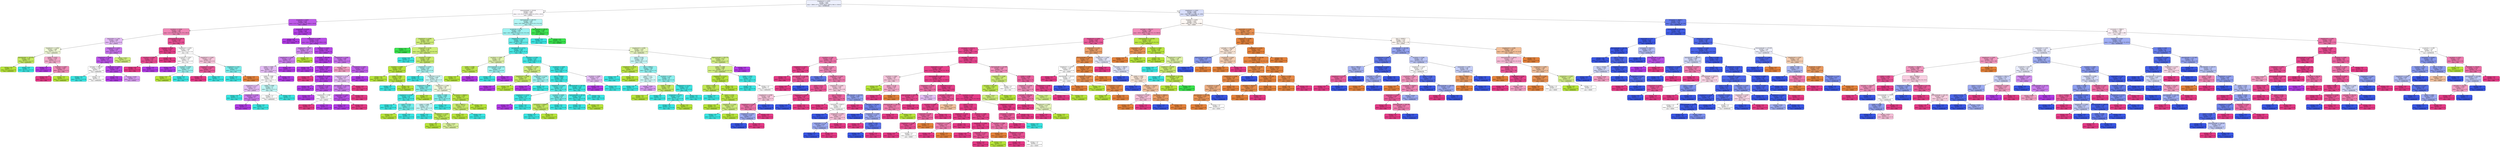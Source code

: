 digraph Tree {
node [shape=box, style="filled, rounded", color="black", fontname="helvetica"] ;
edge [fontname="helvetica"] ;
0 [label="shapefactor2 <= 0.001\nentropy = 2.647\nsamples = 4307\nvalue = [984.0, 677.0, 272.0, 846.0, 1807.0, 901.0, 1318.0]\nclass = DERMASON", fillcolor="#edf0fd"] ;
1 [label="minoraxislength <= 210.46\nentropy = 2.043\nsamples = 1601\nvalue = [1.0, 411.0, 271.0, 838.0, 0.0, 879.0, 118.0]\nclass = HOROZ", fillcolor="#fdfafe"] ;
0 -> 1 [labeldistance=2.5, labelangle=45, headlabel="True"] ;
2 [label="eccentricity <= 0.833\nentropy = 0.753\nsamples = 648\nvalue = [1.0, 15.0, 0.0, 16.0, 0.0, 862.0, 118.0]\nclass = HOROZ", fillcolor="#be5ae9"] ;
1 -> 2 ;
3 [label="roundness <= 0.836\nentropy = 1.391\nsamples = 100\nvalue = [1.0, 12.0, 0.0, 9.0, 0.0, 27.0, 105.0]\nclass = SIRA", fillcolor="#ef85b5"] ;
2 -> 3 ;
4 [label="aspectration <= 1.761\nentropy = 1.668\nsamples = 27\nvalue = [0, 11, 0, 3, 0, 22, 6]\nclass = HOROZ", fillcolor="#e3b9f6"] ;
3 -> 4 ;
5 [label="shapefactor1 <= 0.006\nentropy = 1.689\nsamples = 10\nvalue = [0, 7, 0, 1, 0, 2, 5]\nclass = BARBUNYA", fillcolor="#f1fad7"] ;
4 -> 5 ;
6 [label="equivdiameter <= 267.953\nentropy = 0.65\nsamples = 4\nvalue = [0, 5, 0, 1, 0, 0, 0]\nclass = BARBUNYA", fillcolor="#c5ea61"] ;
5 -> 6 ;
7 [label="entropy = 0.0\nsamples = 3\nvalue = [0, 5, 0, 0, 0, 0, 0]\nclass = BARBUNYA", fillcolor="#b7e539"] ;
6 -> 7 ;
8 [label="entropy = 0.0\nsamples = 1\nvalue = [0, 0, 0, 1, 0, 0, 0]\nclass = CALI", fillcolor="#39e5e2"] ;
6 -> 8 ;
9 [label="solidity <= 0.975\nentropy = 1.436\nsamples = 6\nvalue = [0, 2, 0, 0, 0, 2, 5]\nclass = SIRA", fillcolor="#f4aacb"] ;
5 -> 9 ;
10 [label="entropy = 0.0\nsamples = 2\nvalue = [0, 0, 0, 0, 0, 2, 0]\nclass = HOROZ", fillcolor="#b139e5"] ;
9 -> 10 ;
11 [label="roundness <= 0.827\nentropy = 0.863\nsamples = 4\nvalue = [0, 2, 0, 0, 0, 0, 5]\nclass = SIRA", fillcolor="#ef88b6"] ;
9 -> 11 ;
12 [label="entropy = 0.0\nsamples = 3\nvalue = [0, 0, 0, 0, 0, 0, 5]\nclass = SIRA", fillcolor="#e53986"] ;
11 -> 12 ;
13 [label="entropy = 0.0\nsamples = 1\nvalue = [0, 2, 0, 0, 0, 0, 0]\nclass = BARBUNYA", fillcolor="#b7e539"] ;
11 -> 13 ;
14 [label="shapefactor4 <= 0.997\nentropy = 1.183\nsamples = 17\nvalue = [0, 4, 0, 2, 0, 20, 1]\nclass = HOROZ", fillcolor="#c975ed"] ;
4 -> 14 ;
15 [label="shapefactor1 <= 0.006\nentropy = 0.765\nsamples = 15\nvalue = [0, 1, 0, 1, 0, 20, 1]\nclass = HOROZ", fillcolor="#bc54e9"] ;
14 -> 15 ;
16 [label="perimeter <= 950.128\nentropy = 1.585\nsamples = 3\nvalue = [0, 1, 0, 1, 0, 1, 0]\nclass = BARBUNYA", fillcolor="#ffffff"] ;
15 -> 16 ;
17 [label="entropy = 0.0\nsamples = 1\nvalue = [0, 0, 0, 1, 0, 0, 0]\nclass = CALI", fillcolor="#39e5e2"] ;
16 -> 17 ;
18 [label="entropy = 1.0\nsamples = 2\nvalue = [0, 1, 0, 0, 0, 1, 0]\nclass = BARBUNYA", fillcolor="#ffffff"] ;
16 -> 18 ;
19 [label="aspectration <= 1.802\nentropy = 0.286\nsamples = 12\nvalue = [0, 0, 0, 0, 0, 19, 1]\nclass = HOROZ", fillcolor="#b543e6"] ;
15 -> 19 ;
20 [label="entropy = 0.0\nsamples = 10\nvalue = [0, 0, 0, 0, 0, 17, 0]\nclass = HOROZ", fillcolor="#b139e5"] ;
19 -> 20 ;
21 [label="entropy = 0.918\nsamples = 2\nvalue = [0, 0, 0, 0, 0, 2, 1]\nclass = HOROZ", fillcolor="#d89cf2"] ;
19 -> 21 ;
22 [label="entropy = 0.811\nsamples = 2\nvalue = [0, 3, 0, 1, 0, 0, 0]\nclass = BARBUNYA", fillcolor="#cfee7b"] ;
14 -> 22 ;
23 [label="minoraxislength <= 205.19\nentropy = 0.705\nsamples = 73\nvalue = [1, 1, 0, 6, 0, 5, 99]\nclass = SIRA", fillcolor="#e85195"] ;
3 -> 23 ;
24 [label="roundness <= 0.856\nentropy = 0.201\nsamples = 61\nvalue = [0, 0, 0, 0, 0, 3, 93]\nclass = SIRA", fillcolor="#e63f8a"] ;
23 -> 24 ;
25 [label="roundness <= 0.854\nentropy = 0.431\nsamples = 23\nvalue = [0, 0, 0, 0, 0, 3, 31]\nclass = SIRA", fillcolor="#e84c92"] ;
24 -> 25 ;
26 [label="entropy = 0.0\nsamples = 22\nvalue = [0, 0, 0, 0, 0, 0, 31]\nclass = SIRA", fillcolor="#e53986"] ;
25 -> 26 ;
27 [label="entropy = 0.0\nsamples = 1\nvalue = [0, 0, 0, 0, 0, 3, 0]\nclass = HOROZ", fillcolor="#b139e5"] ;
25 -> 27 ;
28 [label="entropy = 0.0\nsamples = 38\nvalue = [0, 0, 0, 0, 0, 0, 62]\nclass = SIRA", fillcolor="#e53986"] ;
24 -> 28 ;
29 [label="shapefactor2 <= 0.001\nentropy = 1.936\nsamples = 12\nvalue = [1, 1, 0, 6, 0, 2, 6]\nclass = CALI", fillcolor="#ffffff"] ;
23 -> 29 ;
30 [label="eccentricity <= 0.811\nentropy = 1.522\nsamples = 4\nvalue = [0, 1, 0, 2, 0, 2, 0]\nclass = CALI", fillcolor="#ffffff"] ;
29 -> 30 ;
31 [label="entropy = 0.0\nsamples = 1\nvalue = [0, 0, 0, 0, 0, 2, 0]\nclass = HOROZ", fillcolor="#b139e5"] ;
30 -> 31 ;
32 [label="roundness <= 0.859\nentropy = 0.918\nsamples = 3\nvalue = [0, 1, 0, 2, 0, 0, 0]\nclass = CALI", fillcolor="#9cf2f0"] ;
30 -> 32 ;
33 [label="entropy = 0.0\nsamples = 1\nvalue = [0, 1, 0, 0, 0, 0, 0]\nclass = BARBUNYA", fillcolor="#b7e539"] ;
32 -> 33 ;
34 [label="entropy = 0.0\nsamples = 2\nvalue = [0, 0, 0, 2, 0, 0, 0]\nclass = CALI", fillcolor="#39e5e2"] ;
32 -> 34 ;
35 [label="shapefactor3 <= 0.602\nentropy = 1.322\nsamples = 8\nvalue = [1, 0, 0, 4, 0, 0, 6]\nclass = SIRA", fillcolor="#f8c6dc"] ;
29 -> 35 ;
36 [label="shapefactor1 <= 0.006\nentropy = 0.592\nsamples = 5\nvalue = [0, 0, 0, 1, 0, 0, 6]\nclass = SIRA", fillcolor="#e95a9a"] ;
35 -> 36 ;
37 [label="entropy = 0.0\nsamples = 4\nvalue = [0, 0, 0, 0, 0, 0, 6]\nclass = SIRA", fillcolor="#e53986"] ;
36 -> 37 ;
38 [label="entropy = 0.0\nsamples = 1\nvalue = [0, 0, 0, 1, 0, 0, 0]\nclass = CALI", fillcolor="#39e5e2"] ;
36 -> 38 ;
39 [label="shapefactor3 <= 0.61\nentropy = 0.811\nsamples = 3\nvalue = [1, 0, 0, 3, 0, 0, 0]\nclass = CALI", fillcolor="#7beeec"] ;
35 -> 39 ;
40 [label="entropy = 0.0\nsamples = 2\nvalue = [0, 0, 0, 3, 0, 0, 0]\nclass = CALI", fillcolor="#39e5e2"] ;
39 -> 40 ;
41 [label="entropy = 0.0\nsamples = 1\nvalue = [1, 0, 0, 0, 0, 0, 0]\nclass = SEKER", fillcolor="#e58139"] ;
39 -> 41 ;
42 [label="compactness <= 0.707\nentropy = 0.215\nsamples = 548\nvalue = [0, 3, 0, 7, 0, 835, 13]\nclass = HOROZ", fillcolor="#b33ee6"] ;
2 -> 42 ;
43 [label="entropy = 0.0\nsamples = 376\nvalue = [0, 0, 0, 0, 0, 585, 0]\nclass = HOROZ", fillcolor="#b139e5"] ;
42 -> 43 ;
44 [label="shapefactor1 <= 0.006\nentropy = 0.532\nsamples = 172\nvalue = [0.0, 3.0, 0.0, 7.0, 0.0, 250.0, 13.0]\nclass = HOROZ", fillcolor="#b84be7"] ;
42 -> 44 ;
45 [label="shapefactor4 <= 0.997\nentropy = 1.325\nsamples = 22\nvalue = [0, 3, 0, 6, 0, 21, 1]\nclass = HOROZ", fillcolor="#d088ef"] ;
44 -> 45 ;
46 [label="shapefactor4 <= 0.995\nentropy = 1.143\nsamples = 21\nvalue = [0, 1, 0, 6, 0, 21, 1]\nclass = HOROZ", fillcolor="#cc7eee"] ;
45 -> 46 ;
47 [label="solidity <= 0.987\nentropy = 1.463\nsamples = 16\nvalue = [0, 1, 0, 6, 0, 10, 1]\nclass = HOROZ", fillcolor="#e5bdf6"] ;
46 -> 47 ;
48 [label="solidity <= 0.984\nentropy = 1.592\nsamples = 12\nvalue = [0, 1, 0, 6, 0, 6, 1]\nclass = CALI", fillcolor="#ffffff"] ;
47 -> 48 ;
49 [label="shapefactor3 <= 0.5\nentropy = 0.971\nsamples = 8\nvalue = [0, 0, 0, 4, 0, 6, 0]\nclass = HOROZ", fillcolor="#e5bdf6"] ;
48 -> 49 ;
50 [label="entropy = 0.0\nsamples = 2\nvalue = [0, 0, 0, 2, 0, 0, 0]\nclass = CALI", fillcolor="#39e5e2"] ;
49 -> 50 ;
51 [label="shapefactor1 <= 0.006\nentropy = 0.811\nsamples = 6\nvalue = [0, 0, 0, 2, 0, 6, 0]\nclass = HOROZ", fillcolor="#cb7bee"] ;
49 -> 51 ;
52 [label="entropy = 0.0\nsamples = 5\nvalue = [0, 0, 0, 0, 0, 6, 0]\nclass = HOROZ", fillcolor="#b139e5"] ;
51 -> 52 ;
53 [label="entropy = 0.0\nsamples = 1\nvalue = [0, 0, 0, 2, 0, 0, 0]\nclass = CALI", fillcolor="#39e5e2"] ;
51 -> 53 ;
54 [label="solidity <= 0.985\nentropy = 1.5\nsamples = 4\nvalue = [0, 1, 0, 2, 0, 0, 1]\nclass = CALI", fillcolor="#bdf6f5"] ;
48 -> 54 ;
55 [label="entropy = 1.0\nsamples = 2\nvalue = [0, 1, 0, 0, 0, 0, 1]\nclass = BARBUNYA", fillcolor="#ffffff"] ;
54 -> 55 ;
56 [label="entropy = 0.0\nsamples = 2\nvalue = [0, 0, 0, 2, 0, 0, 0]\nclass = CALI", fillcolor="#39e5e2"] ;
54 -> 56 ;
57 [label="entropy = 0.0\nsamples = 4\nvalue = [0, 0, 0, 0, 0, 4, 0]\nclass = HOROZ", fillcolor="#b139e5"] ;
47 -> 57 ;
58 [label="entropy = 0.0\nsamples = 5\nvalue = [0, 0, 0, 0, 0, 11, 0]\nclass = HOROZ", fillcolor="#b139e5"] ;
46 -> 58 ;
59 [label="entropy = 0.0\nsamples = 1\nvalue = [0, 2, 0, 0, 0, 0, 0]\nclass = BARBUNYA", fillcolor="#b7e539"] ;
45 -> 59 ;
60 [label="roundness <= 0.833\nentropy = 0.323\nsamples = 150\nvalue = [0, 0, 0, 1, 0, 229, 12]\nclass = HOROZ", fillcolor="#b544e6"] ;
44 -> 60 ;
61 [label="perimeter <= 893.086\nentropy = 0.14\nsamples = 129\nvalue = [0, 0, 0, 0, 0, 198, 4]\nclass = HOROZ", fillcolor="#b33de6"] ;
60 -> 61 ;
62 [label="entropy = 0.0\nsamples = 60\nvalue = [0, 0, 0, 0, 0, 86, 0]\nclass = HOROZ", fillcolor="#b139e5"] ;
61 -> 62 ;
63 [label="convexarea <= 51458.5\nentropy = 0.216\nsamples = 69\nvalue = [0, 0, 0, 0, 0, 112, 4]\nclass = HOROZ", fillcolor="#b440e6"] ;
61 -> 63 ;
64 [label="entropy = 0.0\nsamples = 1\nvalue = [0, 0, 0, 0, 0, 0, 2]\nclass = SIRA", fillcolor="#e53986"] ;
63 -> 64 ;
65 [label="shapefactor4 <= 0.996\nentropy = 0.127\nsamples = 68\nvalue = [0, 0, 0, 0, 0, 112, 2]\nclass = HOROZ", fillcolor="#b23de5"] ;
63 -> 65 ;
66 [label="entropy = 0.0\nsamples = 56\nvalue = [0, 0, 0, 0, 0, 95, 0]\nclass = HOROZ", fillcolor="#b139e5"] ;
65 -> 66 ;
67 [label="compactness <= 0.727\nentropy = 0.485\nsamples = 12\nvalue = [0, 0, 0, 0, 0, 17, 2]\nclass = HOROZ", fillcolor="#ba50e8"] ;
65 -> 67 ;
68 [label="entropy = 0.0\nsamples = 9\nvalue = [0, 0, 0, 0, 0, 15, 0]\nclass = HOROZ", fillcolor="#b139e5"] ;
67 -> 68 ;
69 [label="shapefactor4 <= 0.996\nentropy = 1.0\nsamples = 3\nvalue = [0, 0, 0, 0, 0, 2, 2]\nclass = HOROZ", fillcolor="#ffffff"] ;
67 -> 69 ;
70 [label="entropy = 0.0\nsamples = 1\nvalue = [0, 0, 0, 0, 0, 0, 2]\nclass = SIRA", fillcolor="#e53986"] ;
69 -> 70 ;
71 [label="entropy = 0.0\nsamples = 2\nvalue = [0, 0, 0, 0, 0, 2, 0]\nclass = HOROZ", fillcolor="#b139e5"] ;
69 -> 71 ;
72 [label="shapefactor2 <= 0.001\nentropy = 0.882\nsamples = 21\nvalue = [0, 0, 0, 1, 0, 31, 8]\nclass = HOROZ", fillcolor="#c771ec"] ;
60 -> 72 ;
73 [label="entropy = 0.918\nsamples = 2\nvalue = [0, 0, 0, 1, 0, 0, 2]\nclass = SIRA", fillcolor="#f29cc2"] ;
72 -> 73 ;
74 [label="eccentricity <= 0.841\nentropy = 0.639\nsamples = 19\nvalue = [0, 0, 0, 0, 0, 31, 6]\nclass = HOROZ", fillcolor="#c05fea"] ;
72 -> 74 ;
75 [label="shapefactor3 <= 0.547\nentropy = 0.971\nsamples = 8\nvalue = [0, 0, 0, 0, 0, 9, 6]\nclass = HOROZ", fillcolor="#e5bdf6"] ;
74 -> 75 ;
76 [label="equivdiameter <= 263.018\nentropy = 0.811\nsamples = 7\nvalue = [0, 0, 0, 0, 0, 9, 3]\nclass = HOROZ", fillcolor="#cb7bee"] ;
75 -> 76 ;
77 [label="aspectration <= 1.845\nentropy = 0.469\nsamples = 5\nvalue = [0, 0, 0, 0, 0, 9, 1]\nclass = HOROZ", fillcolor="#ba4fe8"] ;
76 -> 77 ;
78 [label="entropy = 0.0\nsamples = 4\nvalue = [0, 0, 0, 0, 0, 9, 0]\nclass = HOROZ", fillcolor="#b139e5"] ;
77 -> 78 ;
79 [label="entropy = 0.0\nsamples = 1\nvalue = [0, 0, 0, 0, 0, 0, 1]\nclass = SIRA", fillcolor="#e53986"] ;
77 -> 79 ;
80 [label="entropy = 0.0\nsamples = 2\nvalue = [0, 0, 0, 0, 0, 0, 2]\nclass = SIRA", fillcolor="#e53986"] ;
76 -> 80 ;
81 [label="entropy = 0.0\nsamples = 1\nvalue = [0, 0, 0, 0, 0, 0, 3]\nclass = SIRA", fillcolor="#e53986"] ;
75 -> 81 ;
82 [label="entropy = 0.0\nsamples = 11\nvalue = [0, 0, 0, 0, 0, 22, 0]\nclass = HOROZ", fillcolor="#b139e5"] ;
74 -> 82 ;
83 [label="majoraxislength <= 483.052\nentropy = 1.502\nsamples = 953\nvalue = [0.0, 396.0, 271.0, 822.0, 0.0, 17.0, 0.0]\nclass = CALI", fillcolor="#b3f5f4"] ;
1 -> 83 ;
84 [label="eccentricity <= 0.791\nentropy = 1.039\nsamples = 777\nvalue = [0.0, 396.0, 5.0, 813.0, 0.0, 17.0, 0.0]\nclass = CALI", fillcolor="#9cf2f1"] ;
83 -> 84 ;
85 [label="shapefactor1 <= 0.004\nentropy = 0.883\nsamples = 215\nvalue = [0, 254, 5, 77, 0, 0, 0]\nclass = BARBUNYA", fillcolor="#ceed78"] ;
84 -> 85 ;
86 [label="entropy = 0.0\nsamples = 3\nvalue = [0, 0, 5, 0, 0, 0, 0]\nclass = BOMBAY", fillcolor="#39e54d"] ;
85 -> 86 ;
87 [label="compactness <= 0.781\nentropy = 0.783\nsamples = 212\nvalue = [0.0, 254.0, 0.0, 77.0, 0.0, 0.0, 0.0]\nclass = BARBUNYA", fillcolor="#cded75"] ;
85 -> 87 ;
88 [label="entropy = 0.0\nsamples = 9\nvalue = [0, 0, 0, 16, 0, 0, 0]\nclass = CALI", fillcolor="#39e5e2"] ;
87 -> 88 ;
89 [label="roundness <= 0.843\nentropy = 0.709\nsamples = 203\nvalue = [0, 254, 0, 61, 0, 0, 0]\nclass = BARBUNYA", fillcolor="#c8eb69"] ;
87 -> 89 ;
90 [label="roundness <= 0.809\nentropy = 0.074\nsamples = 142\nvalue = [0, 221, 0, 2, 0, 0, 0]\nclass = BARBUNYA", fillcolor="#b8e53b"] ;
89 -> 90 ;
91 [label="entropy = 0.0\nsamples = 101\nvalue = [0, 153, 0, 0, 0, 0, 0]\nclass = BARBUNYA", fillcolor="#b7e539"] ;
90 -> 91 ;
92 [label="solidity <= 0.963\nentropy = 0.187\nsamples = 41\nvalue = [0, 68, 0, 2, 0, 0, 0]\nclass = BARBUNYA", fillcolor="#b9e63f"] ;
90 -> 92 ;
93 [label="entropy = 0.0\nsamples = 1\nvalue = [0, 0, 0, 2, 0, 0, 0]\nclass = CALI", fillcolor="#39e5e2"] ;
92 -> 93 ;
94 [label="entropy = 0.0\nsamples = 40\nvalue = [0, 68, 0, 0, 0, 0, 0]\nclass = BARBUNYA", fillcolor="#b7e539"] ;
92 -> 94 ;
95 [label="shapefactor2 <= 0.001\nentropy = 0.942\nsamples = 61\nvalue = [0, 33, 0, 59, 0, 0, 0]\nclass = CALI", fillcolor="#a8f4f2"] ;
89 -> 95 ;
96 [label="entropy = 0.0\nsamples = 10\nvalue = [0, 0, 0, 15, 0, 0, 0]\nclass = CALI", fillcolor="#39e5e2"] ;
95 -> 96 ;
97 [label="compactness <= 0.79\nentropy = 0.985\nsamples = 51\nvalue = [0, 33, 0, 44, 0, 0, 0]\nclass = CALI", fillcolor="#cef8f8"] ;
95 -> 97 ;
98 [label="shapefactor4 <= 0.996\nentropy = 0.824\nsamples = 21\nvalue = [0, 8, 0, 23, 0, 0, 0]\nclass = CALI", fillcolor="#7eeeec"] ;
97 -> 98 ;
99 [label="shapefactor1 <= 0.006\nentropy = 0.25\nsamples = 16\nvalue = [0, 1, 0, 23, 0, 0, 0]\nclass = CALI", fillcolor="#42e6e3"] ;
98 -> 99 ;
100 [label="entropy = 0.0\nsamples = 13\nvalue = [0, 0, 0, 19, 0, 0, 0]\nclass = CALI", fillcolor="#39e5e2"] ;
99 -> 100 ;
101 [label="extent <= 0.725\nentropy = 0.722\nsamples = 3\nvalue = [0, 1, 0, 4, 0, 0, 0]\nclass = CALI", fillcolor="#6aece9"] ;
99 -> 101 ;
102 [label="entropy = 0.0\nsamples = 1\nvalue = [0, 1, 0, 0, 0, 0, 0]\nclass = BARBUNYA", fillcolor="#b7e539"] ;
101 -> 102 ;
103 [label="entropy = 0.0\nsamples = 2\nvalue = [0, 0, 0, 4, 0, 0, 0]\nclass = CALI", fillcolor="#39e5e2"] ;
101 -> 103 ;
104 [label="entropy = 0.0\nsamples = 5\nvalue = [0, 7, 0, 0, 0, 0, 0]\nclass = BARBUNYA", fillcolor="#b7e539"] ;
98 -> 104 ;
105 [label="shapefactor4 <= 0.996\nentropy = 0.995\nsamples = 30\nvalue = [0, 25, 0, 21, 0, 0, 0]\nclass = BARBUNYA", fillcolor="#f3fbdf"] ;
97 -> 105 ;
106 [label="solidity <= 0.989\nentropy = 0.826\nsamples = 19\nvalue = [0, 7, 0, 20, 0, 0, 0]\nclass = CALI", fillcolor="#7eeeec"] ;
105 -> 106 ;
107 [label="solidity <= 0.985\nentropy = 0.977\nsamples = 12\nvalue = [0, 7, 0, 10, 0, 0, 0]\nclass = CALI", fillcolor="#c4f7f6"] ;
106 -> 107 ;
108 [label="entropy = 0.0\nsamples = 6\nvalue = [0, 0, 0, 9, 0, 0, 0]\nclass = CALI", fillcolor="#39e5e2"] ;
107 -> 108 ;
109 [label="shapefactor1 <= 0.005\nentropy = 0.544\nsamples = 6\nvalue = [0, 7, 0, 1, 0, 0, 0]\nclass = BARBUNYA", fillcolor="#c1e955"] ;
107 -> 109 ;
110 [label="entropy = 0.0\nsamples = 4\nvalue = [0, 5, 0, 0, 0, 0, 0]\nclass = BARBUNYA", fillcolor="#b7e539"] ;
109 -> 110 ;
111 [label="entropy = 0.918\nsamples = 2\nvalue = [0, 2, 0, 1, 0, 0, 0]\nclass = BARBUNYA", fillcolor="#dbf29c"] ;
109 -> 111 ;
112 [label="entropy = 0.0\nsamples = 7\nvalue = [0, 0, 0, 10, 0, 0, 0]\nclass = CALI", fillcolor="#39e5e2"] ;
106 -> 112 ;
113 [label="convexarea <= 69695.0\nentropy = 0.297\nsamples = 11\nvalue = [0, 18, 0, 1, 0, 0, 0]\nclass = BARBUNYA", fillcolor="#bbe644"] ;
105 -> 113 ;
114 [label="area <= 68612.5\nentropy = 0.722\nsamples = 4\nvalue = [0, 4, 0, 1, 0, 0, 0]\nclass = BARBUNYA", fillcolor="#c9ec6a"] ;
113 -> 114 ;
115 [label="entropy = 0.0\nsamples = 3\nvalue = [0, 4, 0, 0, 0, 0, 0]\nclass = BARBUNYA", fillcolor="#b7e539"] ;
114 -> 115 ;
116 [label="entropy = 0.0\nsamples = 1\nvalue = [0, 0, 0, 1, 0, 0, 0]\nclass = CALI", fillcolor="#39e5e2"] ;
114 -> 116 ;
117 [label="entropy = 0.0\nsamples = 7\nvalue = [0, 14, 0, 0, 0, 0, 0]\nclass = BARBUNYA", fillcolor="#b7e539"] ;
113 -> 117 ;
118 [label="shapefactor4 <= 0.995\nentropy = 0.762\nsamples = 562\nvalue = [0, 142, 0, 736, 0, 17, 0]\nclass = CALI", fillcolor="#63eae8"] ;
84 -> 118 ;
119 [label="equivdiameter <= 277.8\nentropy = 0.393\nsamples = 435\nvalue = [0, 30, 0, 662, 0, 14, 0]\nclass = CALI", fillcolor="#46e7e4"] ;
118 -> 119 ;
120 [label="roundness <= 0.845\nentropy = 1.42\nsamples = 12\nvalue = [0, 9, 0, 4, 0, 3, 0]\nclass = BARBUNYA", fillcolor="#e1f4ac"] ;
119 -> 120 ;
121 [label="solidity <= 0.986\nentropy = 0.469\nsamples = 7\nvalue = [0, 9, 0, 0, 0, 1, 0]\nclass = BARBUNYA", fillcolor="#bfe84f"] ;
120 -> 121 ;
122 [label="entropy = 0.0\nsamples = 6\nvalue = [0, 9, 0, 0, 0, 0, 0]\nclass = BARBUNYA", fillcolor="#b7e539"] ;
121 -> 122 ;
123 [label="entropy = 0.0\nsamples = 1\nvalue = [0, 0, 0, 0, 0, 1, 0]\nclass = HOROZ", fillcolor="#b139e5"] ;
121 -> 123 ;
124 [label="minoraxislength <= 217.121\nentropy = 0.918\nsamples = 5\nvalue = [0, 0, 0, 4, 0, 2, 0]\nclass = CALI", fillcolor="#9cf2f0"] ;
120 -> 124 ;
125 [label="entropy = 0.0\nsamples = 4\nvalue = [0, 0, 0, 4, 0, 0, 0]\nclass = CALI", fillcolor="#39e5e2"] ;
124 -> 125 ;
126 [label="entropy = 0.0\nsamples = 1\nvalue = [0, 0, 0, 0, 0, 2, 0]\nclass = HOROZ", fillcolor="#b139e5"] ;
124 -> 126 ;
127 [label="roundness <= 0.782\nentropy = 0.314\nsamples = 423\nvalue = [0, 21, 0, 658, 0, 11, 0]\nclass = CALI", fillcolor="#42e6e3"] ;
119 -> 127 ;
128 [label="aspectration <= 1.838\nentropy = 1.125\nsamples = 12\nvalue = [0, 15, 0, 2, 0, 4, 0]\nclass = BARBUNYA", fillcolor="#d0ee7f"] ;
127 -> 128 ;
129 [label="shapefactor4 <= 0.984\nentropy = 0.65\nsamples = 9\nvalue = [0, 15, 0, 0, 0, 3, 0]\nclass = BARBUNYA", fillcolor="#c5ea61"] ;
128 -> 129 ;
130 [label="entropy = 0.0\nsamples = 2\nvalue = [0, 0, 0, 0, 0, 3, 0]\nclass = HOROZ", fillcolor="#b139e5"] ;
129 -> 130 ;
131 [label="entropy = 0.0\nsamples = 7\nvalue = [0, 15, 0, 0, 0, 0, 0]\nclass = BARBUNYA", fillcolor="#b7e539"] ;
129 -> 131 ;
132 [label="compactness <= 0.704\nentropy = 0.918\nsamples = 3\nvalue = [0, 0, 0, 2, 0, 1, 0]\nclass = CALI", fillcolor="#9cf2f0"] ;
128 -> 132 ;
133 [label="entropy = 0.0\nsamples = 1\nvalue = [0, 0, 0, 0, 0, 1, 0]\nclass = HOROZ", fillcolor="#b139e5"] ;
132 -> 133 ;
134 [label="entropy = 0.0\nsamples = 2\nvalue = [0, 0, 0, 2, 0, 0, 0]\nclass = CALI", fillcolor="#39e5e2"] ;
132 -> 134 ;
135 [label="eccentricity <= 0.856\nentropy = 0.158\nsamples = 411\nvalue = [0, 6, 0, 656, 0, 7, 0]\nclass = CALI", fillcolor="#3de6e3"] ;
127 -> 135 ;
136 [label="area <= 67028.0\nentropy = 0.091\nsamples = 405\nvalue = [0, 6, 0, 652, 0, 1, 0]\nclass = CALI", fillcolor="#3be5e2"] ;
135 -> 136 ;
137 [label="shapefactor3 <= 0.569\nentropy = 0.554\nsamples = 41\nvalue = [0, 5, 0, 51, 0, 1, 0]\nclass = CALI", fillcolor="#50e8e5"] ;
136 -> 137 ;
138 [label="shapefactor3 <= 0.522\nentropy = 0.191\nsamples = 22\nvalue = [0, 0, 0, 33, 0, 1, 0]\nclass = CALI", fillcolor="#3fe6e3"] ;
137 -> 138 ;
139 [label="entropy = 0.0\nsamples = 1\nvalue = [0, 0, 0, 0, 0, 1, 0]\nclass = HOROZ", fillcolor="#b139e5"] ;
138 -> 139 ;
140 [label="entropy = 0.0\nsamples = 21\nvalue = [0, 0, 0, 33, 0, 0, 0]\nclass = CALI", fillcolor="#39e5e2"] ;
138 -> 140 ;
141 [label="roundness <= 0.826\nentropy = 0.755\nsamples = 19\nvalue = [0, 5, 0, 18, 0, 0, 0]\nclass = CALI", fillcolor="#70ecea"] ;
137 -> 141 ;
142 [label="convexarea <= 62666.5\nentropy = 0.65\nsamples = 4\nvalue = [0, 5, 0, 1, 0, 0, 0]\nclass = BARBUNYA", fillcolor="#c5ea61"] ;
141 -> 142 ;
143 [label="entropy = 0.0\nsamples = 1\nvalue = [0, 0, 0, 1, 0, 0, 0]\nclass = CALI", fillcolor="#39e5e2"] ;
142 -> 143 ;
144 [label="entropy = 0.0\nsamples = 3\nvalue = [0, 5, 0, 0, 0, 0, 0]\nclass = BARBUNYA", fillcolor="#b7e539"] ;
142 -> 144 ;
145 [label="entropy = 0.0\nsamples = 15\nvalue = [0, 0, 0, 17, 0, 0, 0]\nclass = CALI", fillcolor="#39e5e2"] ;
141 -> 145 ;
146 [label="majoraxislength <= 397.326\nentropy = 0.018\nsamples = 364\nvalue = [0, 1, 0, 601, 0, 0, 0]\nclass = CALI", fillcolor="#39e5e2"] ;
136 -> 146 ;
147 [label="majoraxislength <= 397.18\nentropy = 0.072\nsamples = 66\nvalue = [0, 1, 0, 114, 0, 0, 0]\nclass = CALI", fillcolor="#3be5e2"] ;
146 -> 147 ;
148 [label="entropy = 0.0\nsamples = 65\nvalue = [0, 0, 0, 114, 0, 0, 0]\nclass = CALI", fillcolor="#39e5e2"] ;
147 -> 148 ;
149 [label="entropy = 0.0\nsamples = 1\nvalue = [0, 1, 0, 0, 0, 0, 0]\nclass = BARBUNYA", fillcolor="#b7e539"] ;
147 -> 149 ;
150 [label="entropy = 0.0\nsamples = 298\nvalue = [0, 0, 0, 487, 0, 0, 0]\nclass = CALI", fillcolor="#39e5e2"] ;
146 -> 150 ;
151 [label="roundness <= 0.806\nentropy = 0.971\nsamples = 6\nvalue = [0, 0, 0, 4, 0, 6, 0]\nclass = HOROZ", fillcolor="#e5bdf6"] ;
135 -> 151 ;
152 [label="entropy = 0.0\nsamples = 3\nvalue = [0, 0, 0, 0, 0, 6, 0]\nclass = HOROZ", fillcolor="#b139e5"] ;
151 -> 152 ;
153 [label="entropy = 0.0\nsamples = 3\nvalue = [0, 0, 0, 4, 0, 0, 0]\nclass = CALI", fillcolor="#39e5e2"] ;
151 -> 153 ;
154 [label="shapefactor4 <= 0.996\nentropy = 1.072\nsamples = 127\nvalue = [0, 112, 0, 74, 0, 3, 0]\nclass = BARBUNYA", fillcolor="#e7f6be"] ;
118 -> 154 ;
155 [label="extent <= 0.702\nentropy = 1.128\nsamples = 50\nvalue = [0, 30, 0, 43, 0, 2, 0]\nclass = CALI", fillcolor="#c6f7f7"] ;
154 -> 155 ;
156 [label="shapefactor3 <= 0.552\nentropy = 0.371\nsamples = 9\nvalue = [0, 13, 0, 1, 0, 0, 0]\nclass = BARBUNYA", fillcolor="#bde748"] ;
155 -> 156 ;
157 [label="entropy = 0.0\nsamples = 1\nvalue = [0, 0, 0, 1, 0, 0, 0]\nclass = CALI", fillcolor="#39e5e2"] ;
156 -> 157 ;
158 [label="entropy = 0.0\nsamples = 8\nvalue = [0, 13, 0, 0, 0, 0, 0]\nclass = BARBUNYA", fillcolor="#b7e539"] ;
156 -> 158 ;
159 [label="area <= 64682.5\nentropy = 1.046\nsamples = 41\nvalue = [0, 17, 0, 42, 0, 2, 0]\nclass = CALI", fillcolor="#8ef0ef"] ;
155 -> 159 ;
160 [label="extent <= 0.77\nentropy = 1.459\nsamples = 4\nvalue = [0, 1, 0, 3, 0, 2, 0]\nclass = CALI", fillcolor="#cef8f8"] ;
159 -> 160 ;
161 [label="entropy = 0.0\nsamples = 2\nvalue = [0, 0, 0, 3, 0, 0, 0]\nclass = CALI", fillcolor="#39e5e2"] ;
160 -> 161 ;
162 [label="entropy = 0.918\nsamples = 2\nvalue = [0, 1, 0, 0, 0, 2, 0]\nclass = HOROZ", fillcolor="#d89cf2"] ;
160 -> 162 ;
163 [label="roundness <= 0.82\nentropy = 0.87\nsamples = 37\nvalue = [0, 16, 0, 39, 0, 0, 0]\nclass = CALI", fillcolor="#8af0ee"] ;
159 -> 163 ;
164 [label="solidity <= 0.986\nentropy = 0.65\nsamples = 12\nvalue = [0, 15, 0, 3, 0, 0, 0]\nclass = BARBUNYA", fillcolor="#c5ea61"] ;
163 -> 164 ;
165 [label="entropy = 0.0\nsamples = 10\nvalue = [0, 15, 0, 0, 0, 0, 0]\nclass = BARBUNYA", fillcolor="#b7e539"] ;
164 -> 165 ;
166 [label="entropy = 0.0\nsamples = 2\nvalue = [0, 0, 0, 3, 0, 0, 0]\nclass = CALI", fillcolor="#39e5e2"] ;
164 -> 166 ;
167 [label="shapefactor3 <= 0.575\nentropy = 0.179\nsamples = 25\nvalue = [0, 1, 0, 36, 0, 0, 0]\nclass = CALI", fillcolor="#3ee6e3"] ;
163 -> 167 ;
168 [label="compactness <= 0.757\nentropy = 0.353\nsamples = 11\nvalue = [0, 1, 0, 14, 0, 0, 0]\nclass = CALI", fillcolor="#47e7e4"] ;
167 -> 168 ;
169 [label="entropy = 0.0\nsamples = 10\nvalue = [0, 0, 0, 14, 0, 0, 0]\nclass = CALI", fillcolor="#39e5e2"] ;
168 -> 169 ;
170 [label="entropy = 0.0\nsamples = 1\nvalue = [0, 1, 0, 0, 0, 0, 0]\nclass = BARBUNYA", fillcolor="#b7e539"] ;
168 -> 170 ;
171 [label="entropy = 0.0\nsamples = 14\nvalue = [0, 0, 0, 22, 0, 0, 0]\nclass = CALI", fillcolor="#39e5e2"] ;
167 -> 171 ;
172 [label="majoraxislength <= 450.776\nentropy = 0.913\nsamples = 77\nvalue = [0, 82, 0, 31, 0, 1, 0]\nclass = BARBUNYA", fillcolor="#d3ef85"] ;
154 -> 172 ;
173 [label="solidity <= 0.989\nentropy = 0.848\nsamples = 76\nvalue = [0.0, 82.0, 0.0, 31.0, 0.0, 0.0, 0.0]\nclass = BARBUNYA", fillcolor="#d2ef84"] ;
172 -> 173 ;
174 [label="shapefactor3 <= 0.572\nentropy = 0.164\nsamples = 55\nvalue = [0, 81, 0, 2, 0, 0, 0]\nclass = BARBUNYA", fillcolor="#b9e63e"] ;
173 -> 174 ;
175 [label="extent <= 0.666\nentropy = 0.503\nsamples = 15\nvalue = [0, 16, 0, 2, 0, 0, 0]\nclass = BARBUNYA", fillcolor="#c0e852"] ;
174 -> 175 ;
176 [label="entropy = 0.0\nsamples = 1\nvalue = [0, 0, 0, 1, 0, 0, 0]\nclass = CALI", fillcolor="#39e5e2"] ;
175 -> 176 ;
177 [label="extent <= 0.764\nentropy = 0.323\nsamples = 14\nvalue = [0, 16, 0, 1, 0, 0, 0]\nclass = BARBUNYA", fillcolor="#bce745"] ;
175 -> 177 ;
178 [label="entropy = 0.0\nsamples = 10\nvalue = [0, 13, 0, 0, 0, 0, 0]\nclass = BARBUNYA", fillcolor="#b7e539"] ;
177 -> 178 ;
179 [label="shapefactor1 <= 0.005\nentropy = 0.811\nsamples = 4\nvalue = [0, 3, 0, 1, 0, 0, 0]\nclass = BARBUNYA", fillcolor="#cfee7b"] ;
177 -> 179 ;
180 [label="entropy = 0.0\nsamples = 1\nvalue = [0, 0, 0, 1, 0, 0, 0]\nclass = CALI", fillcolor="#39e5e2"] ;
179 -> 180 ;
181 [label="entropy = 0.0\nsamples = 3\nvalue = [0, 3, 0, 0, 0, 0, 0]\nclass = BARBUNYA", fillcolor="#b7e539"] ;
179 -> 181 ;
182 [label="entropy = 0.0\nsamples = 40\nvalue = [0, 65, 0, 0, 0, 0, 0]\nclass = BARBUNYA", fillcolor="#b7e539"] ;
174 -> 182 ;
183 [label="solidity <= 0.993\nentropy = 0.211\nsamples = 21\nvalue = [0, 1, 0, 29, 0, 0, 0]\nclass = CALI", fillcolor="#40e6e3"] ;
173 -> 183 ;
184 [label="entropy = 0.0\nsamples = 19\nvalue = [0, 0, 0, 28, 0, 0, 0]\nclass = CALI", fillcolor="#39e5e2"] ;
183 -> 184 ;
185 [label="entropy = 1.0\nsamples = 2\nvalue = [0, 1, 0, 1, 0, 0, 0]\nclass = BARBUNYA", fillcolor="#ffffff"] ;
183 -> 185 ;
186 [label="entropy = 0.0\nsamples = 1\nvalue = [0, 0, 0, 0, 0, 1, 0]\nclass = HOROZ", fillcolor="#b139e5"] ;
172 -> 186 ;
187 [label="equivdiameter <= 395.34\nentropy = 0.208\nsamples = 176\nvalue = [0, 0, 266, 9, 0, 0, 0]\nclass = BOMBAY", fillcolor="#40e653"] ;
83 -> 187 ;
188 [label="entropy = 0.0\nsamples = 5\nvalue = [0, 0, 0, 9, 0, 0, 0]\nclass = CALI", fillcolor="#39e5e2"] ;
187 -> 188 ;
189 [label="entropy = 0.0\nsamples = 171\nvalue = [0, 0, 266, 0, 0, 0, 0]\nclass = BOMBAY", fillcolor="#39e54d"] ;
187 -> 189 ;
190 [label="shapefactor1 <= 0.007\nentropy = 1.834\nsamples = 2706\nvalue = [983, 266, 1, 8, 1807, 22, 1200]\nclass = DERMASON", fillcolor="#d8defa"] ;
0 -> 190 [labeldistance=2.5, labelangle=-45, headlabel="False"] ;
191 [label="roundness <= 0.918\nentropy = 1.671\nsamples = 1439\nvalue = [958, 264, 1, 8, 101, 4, 882]\nclass = SEKER", fillcolor="#fef8f4"] ;
190 -> 191 ;
192 [label="perimeter <= 894.213\nentropy = 1.366\nsamples = 807\nvalue = [95.0, 260.0, 1.0, 8.0, 37.0, 3.0, 838.0]\nclass = SIRA", fillcolor="#f08ab8"] ;
191 -> 192 ;
193 [label="shapefactor2 <= 0.002\nentropy = 0.874\nsamples = 645\nvalue = [88, 24, 0, 3, 37, 3, 838]\nclass = SIRA", fillcolor="#e95b9b"] ;
192 -> 193 ;
194 [label="convexarea <= 42557.0\nentropy = 0.526\nsamples = 580\nvalue = [13, 22, 0, 3, 26, 3, 830]\nclass = SIRA", fillcolor="#e7488f"] ;
193 -> 194 ;
195 [label="roundness <= 0.89\nentropy = 0.768\nsamples = 78\nvalue = [0, 0, 0, 0, 26, 0, 90]\nclass = SIRA", fillcolor="#ed72a9"] ;
194 -> 195 ;
196 [label="shapefactor3 <= 0.677\nentropy = 0.216\nsamples = 17\nvalue = [0, 0, 0, 0, 1, 0, 28]\nclass = SIRA", fillcolor="#e6408a"] ;
195 -> 196 ;
197 [label="entropy = 0.0\nsamples = 13\nvalue = [0, 0, 0, 0, 0, 0, 21]\nclass = SIRA", fillcolor="#e53986"] ;
196 -> 197 ;
198 [label="equivdiameter <= 226.984\nentropy = 0.544\nsamples = 4\nvalue = [0, 0, 0, 0, 1, 0, 7]\nclass = SIRA", fillcolor="#e95597"] ;
196 -> 198 ;
199 [label="entropy = 0.0\nsamples = 3\nvalue = [0, 0, 0, 0, 0, 0, 7]\nclass = SIRA", fillcolor="#e53986"] ;
198 -> 199 ;
200 [label="entropy = 0.0\nsamples = 1\nvalue = [0, 0, 0, 0, 1, 0, 0]\nclass = DERMASON", fillcolor="#3956e5"] ;
198 -> 200 ;
201 [label="eccentricity <= 0.709\nentropy = 0.865\nsamples = 61\nvalue = [0, 0, 0, 0, 25, 0, 62]\nclass = SIRA", fillcolor="#ef89b7"] ;
195 -> 201 ;
202 [label="entropy = 0.65\nsamples = 2\nvalue = [0, 0, 0, 0, 5, 0, 1]\nclass = DERMASON", fillcolor="#6178ea"] ;
201 -> 202 ;
203 [label="shapefactor1 <= 0.007\nentropy = 0.806\nsamples = 59\nvalue = [0, 0, 0, 0, 20, 0, 61]\nclass = SIRA", fillcolor="#ee7aae"] ;
201 -> 203 ;
204 [label="extent <= 0.75\nentropy = 0.544\nsamples = 35\nvalue = [0, 0, 0, 0, 6, 0, 42]\nclass = SIRA", fillcolor="#e95597"] ;
203 -> 204 ;
205 [label="shapefactor4 <= 0.998\nentropy = 0.98\nsamples = 10\nvalue = [0, 0, 0, 0, 5, 0, 7]\nclass = SIRA", fillcolor="#f8c6dc"] ;
204 -> 205 ;
206 [label="shapefactor2 <= 0.002\nentropy = 0.764\nsamples = 8\nvalue = [0, 0, 0, 0, 2, 0, 7]\nclass = SIRA", fillcolor="#ec72a9"] ;
205 -> 206 ;
207 [label="shapefactor4 <= 0.997\nentropy = 0.918\nsamples = 3\nvalue = [0, 0, 0, 0, 2, 0, 1]\nclass = DERMASON", fillcolor="#9caaf2"] ;
206 -> 207 ;
208 [label="entropy = 0.0\nsamples = 2\nvalue = [0, 0, 0, 0, 2, 0, 0]\nclass = DERMASON", fillcolor="#3956e5"] ;
207 -> 208 ;
209 [label="entropy = 0.0\nsamples = 1\nvalue = [0, 0, 0, 0, 0, 0, 1]\nclass = SIRA", fillcolor="#e53986"] ;
207 -> 209 ;
210 [label="entropy = 0.0\nsamples = 5\nvalue = [0, 0, 0, 0, 0, 0, 6]\nclass = SIRA", fillcolor="#e53986"] ;
206 -> 210 ;
211 [label="entropy = 0.0\nsamples = 2\nvalue = [0, 0, 0, 0, 3, 0, 0]\nclass = DERMASON", fillcolor="#3956e5"] ;
205 -> 211 ;
212 [label="shapefactor4 <= 0.993\nentropy = 0.183\nsamples = 25\nvalue = [0, 0, 0, 0, 1, 0, 35]\nclass = SIRA", fillcolor="#e63f89"] ;
204 -> 212 ;
213 [label="entropy = 0.0\nsamples = 1\nvalue = [0, 0, 0, 0, 1, 0, 0]\nclass = DERMASON", fillcolor="#3956e5"] ;
212 -> 213 ;
214 [label="entropy = 0.0\nsamples = 24\nvalue = [0, 0, 0, 0, 0, 0, 35]\nclass = SIRA", fillcolor="#e53986"] ;
212 -> 214 ;
215 [label="shapefactor2 <= 0.002\nentropy = 0.983\nsamples = 24\nvalue = [0, 0, 0, 0, 14, 0, 19]\nclass = SIRA", fillcolor="#f8cbdf"] ;
203 -> 215 ;
216 [label="area <= 41433.5\nentropy = 0.672\nsamples = 13\nvalue = [0, 0, 0, 0, 3, 0, 14]\nclass = SIRA", fillcolor="#eb63a0"] ;
215 -> 216 ;
217 [label="entropy = 0.0\nsamples = 7\nvalue = [0, 0, 0, 0, 0, 0, 11]\nclass = SIRA", fillcolor="#e53986"] ;
216 -> 217 ;
218 [label="convexarea <= 41947.5\nentropy = 1.0\nsamples = 6\nvalue = [0, 0, 0, 0, 3, 0, 3]\nclass = DERMASON", fillcolor="#ffffff"] ;
216 -> 218 ;
219 [label="entropy = 0.0\nsamples = 1\nvalue = [0, 0, 0, 0, 1, 0, 0]\nclass = DERMASON", fillcolor="#3956e5"] ;
218 -> 219 ;
220 [label="compactness <= 0.801\nentropy = 0.971\nsamples = 5\nvalue = [0, 0, 0, 0, 2, 0, 3]\nclass = SIRA", fillcolor="#f6bdd7"] ;
218 -> 220 ;
221 [label="aspectration <= 1.56\nentropy = 0.918\nsamples = 3\nvalue = [0, 0, 0, 0, 2, 0, 1]\nclass = DERMASON", fillcolor="#9caaf2"] ;
220 -> 221 ;
222 [label="entropy = 0.0\nsamples = 2\nvalue = [0, 0, 0, 0, 2, 0, 0]\nclass = DERMASON", fillcolor="#3956e5"] ;
221 -> 222 ;
223 [label="entropy = 0.0\nsamples = 1\nvalue = [0, 0, 0, 0, 0, 0, 1]\nclass = SIRA", fillcolor="#e53986"] ;
221 -> 223 ;
224 [label="entropy = 0.0\nsamples = 2\nvalue = [0, 0, 0, 0, 0, 0, 2]\nclass = SIRA", fillcolor="#e53986"] ;
220 -> 224 ;
225 [label="equivdiameter <= 222.052\nentropy = 0.896\nsamples = 11\nvalue = [0, 0, 0, 0, 11, 0, 5]\nclass = DERMASON", fillcolor="#93a3f1"] ;
215 -> 225 ;
226 [label="entropy = 0.0\nsamples = 2\nvalue = [0, 0, 0, 0, 0, 0, 2]\nclass = SIRA", fillcolor="#e53986"] ;
225 -> 226 ;
227 [label="perimeter <= 740.955\nentropy = 0.75\nsamples = 9\nvalue = [0, 0, 0, 0, 11, 0, 3]\nclass = DERMASON", fillcolor="#6f84ec"] ;
225 -> 227 ;
228 [label="entropy = 0.0\nsamples = 3\nvalue = [0, 0, 0, 0, 5, 0, 0]\nclass = DERMASON", fillcolor="#3956e5"] ;
227 -> 228 ;
229 [label="shapefactor4 <= 0.996\nentropy = 0.918\nsamples = 6\nvalue = [0, 0, 0, 0, 6, 0, 3]\nclass = DERMASON", fillcolor="#9caaf2"] ;
227 -> 229 ;
230 [label="entropy = 0.0\nsamples = 2\nvalue = [0, 0, 0, 0, 0, 0, 2]\nclass = SIRA", fillcolor="#e53986"] ;
229 -> 230 ;
231 [label="solidity <= 0.99\nentropy = 0.592\nsamples = 4\nvalue = [0, 0, 0, 0, 6, 0, 1]\nclass = DERMASON", fillcolor="#5a72e9"] ;
229 -> 231 ;
232 [label="entropy = 0.0\nsamples = 3\nvalue = [0, 0, 0, 0, 6, 0, 0]\nclass = DERMASON", fillcolor="#3956e5"] ;
231 -> 232 ;
233 [label="entropy = 0.0\nsamples = 1\nvalue = [0, 0, 0, 0, 0, 0, 1]\nclass = SIRA", fillcolor="#e53986"] ;
231 -> 233 ;
234 [label="perimeter <= 853.953\nentropy = 0.379\nsamples = 502\nvalue = [13, 22, 0, 3, 0, 3, 740]\nclass = SIRA", fillcolor="#e6448d"] ;
194 -> 234 ;
235 [label="aspectration <= 1.41\nentropy = 0.264\nsamples = 461\nvalue = [13.0, 6.0, 0.0, 2.0, 0.0, 3.0, 701.0]\nclass = SIRA", fillcolor="#e6408a"] ;
234 -> 235 ;
236 [label="roundness <= 0.883\nentropy = 1.493\nsamples = 10\nvalue = [4, 3, 0, 0, 0, 0, 7]\nclass = SIRA", fillcolor="#f7c4db"] ;
235 -> 236 ;
237 [label="entropy = 0.0\nsamples = 2\nvalue = [0, 3, 0, 0, 0, 0, 0]\nclass = BARBUNYA", fillcolor="#b7e539"] ;
236 -> 237 ;
238 [label="extent <= 0.738\nentropy = 0.946\nsamples = 8\nvalue = [4, 0, 0, 0, 0, 0, 7]\nclass = SIRA", fillcolor="#f4aacb"] ;
236 -> 238 ;
239 [label="entropy = 0.0\nsamples = 5\nvalue = [0, 0, 0, 0, 0, 0, 7]\nclass = SIRA", fillcolor="#e53986"] ;
238 -> 239 ;
240 [label="entropy = 0.0\nsamples = 3\nvalue = [4, 0, 0, 0, 0, 0, 0]\nclass = SEKER", fillcolor="#e58139"] ;
238 -> 240 ;
241 [label="minoraxislength <= 185.725\nentropy = 0.204\nsamples = 451\nvalue = [9.0, 3.0, 0.0, 2.0, 0.0, 3.0, 694.0]\nclass = SIRA", fillcolor="#e63e89"] ;
235 -> 241 ;
242 [label="shapefactor2 <= 0.002\nentropy = 0.913\nsamples = 13\nvalue = [0, 1, 0, 0, 0, 3, 15]\nclass = SIRA", fillcolor="#ec6aa4"] ;
241 -> 242 ;
243 [label="majoraxislength <= 297.139\nentropy = 0.371\nsamples = 11\nvalue = [0, 1, 0, 0, 0, 0, 13]\nclass = SIRA", fillcolor="#e7488f"] ;
242 -> 243 ;
244 [label="minoraxislength <= 185.322\nentropy = 0.811\nsamples = 3\nvalue = [0, 1, 0, 0, 0, 0, 3]\nclass = SIRA", fillcolor="#ee7bae"] ;
243 -> 244 ;
245 [label="entropy = 0.0\nsamples = 2\nvalue = [0, 0, 0, 0, 0, 0, 3]\nclass = SIRA", fillcolor="#e53986"] ;
244 -> 245 ;
246 [label="entropy = 0.0\nsamples = 1\nvalue = [0, 1, 0, 0, 0, 0, 0]\nclass = BARBUNYA", fillcolor="#b7e539"] ;
244 -> 246 ;
247 [label="entropy = 0.0\nsamples = 8\nvalue = [0, 0, 0, 0, 0, 0, 10]\nclass = SIRA", fillcolor="#e53986"] ;
243 -> 247 ;
248 [label="entropy = 0.971\nsamples = 2\nvalue = [0, 0, 0, 0, 0, 3, 2]\nclass = HOROZ", fillcolor="#e5bdf6"] ;
242 -> 248 ;
249 [label="eccentricity <= 0.73\nentropy = 0.157\nsamples = 438\nvalue = [9, 2, 0, 2, 0, 0, 679]\nclass = SIRA", fillcolor="#e53d88"] ;
241 -> 249 ;
250 [label="perimeter <= 821.513\nentropy = 0.557\nsamples = 29\nvalue = [4, 0, 0, 1, 0, 0, 43]\nclass = SIRA", fillcolor="#e85094"] ;
249 -> 250 ;
251 [label="roundness <= 0.896\nentropy = 0.262\nsamples = 27\nvalue = [2, 0, 0, 0, 0, 0, 43]\nclass = SIRA", fillcolor="#e6428c"] ;
250 -> 251 ;
252 [label="aspectration <= 1.46\nentropy = 0.684\nsamples = 8\nvalue = [2, 0, 0, 0, 0, 0, 9]\nclass = SIRA", fillcolor="#eb65a1"] ;
251 -> 252 ;
253 [label="shapefactor3 <= 0.696\nentropy = 0.469\nsamples = 7\nvalue = [1, 0, 0, 0, 0, 0, 9]\nclass = SIRA", fillcolor="#e84f93"] ;
252 -> 253 ;
254 [label="entropy = 0.0\nsamples = 5\nvalue = [0, 0, 0, 0, 0, 0, 8]\nclass = SIRA", fillcolor="#e53986"] ;
253 -> 254 ;
255 [label="entropy = 1.0\nsamples = 2\nvalue = [1, 0, 0, 0, 0, 0, 1]\nclass = SEKER", fillcolor="#ffffff"] ;
253 -> 255 ;
256 [label="entropy = 0.0\nsamples = 1\nvalue = [1, 0, 0, 0, 0, 0, 0]\nclass = SEKER", fillcolor="#e58139"] ;
252 -> 256 ;
257 [label="entropy = 0.0\nsamples = 19\nvalue = [0, 0, 0, 0, 0, 0, 34]\nclass = SIRA", fillcolor="#e53986"] ;
251 -> 257 ;
258 [label="entropy = 0.918\nsamples = 2\nvalue = [2, 0, 0, 1, 0, 0, 0]\nclass = SEKER", fillcolor="#f2c09c"] ;
250 -> 258 ;
259 [label="roundness <= 0.89\nentropy = 0.113\nsamples = 409\nvalue = [5.0, 2.0, 0.0, 1.0, 0.0, 0.0, 636.0]\nclass = SIRA", fillcolor="#e53b88"] ;
249 -> 259 ;
260 [label="extent <= 0.756\nentropy = 0.163\nsamples = 220\nvalue = [5, 2, 0, 0, 0, 0, 333]\nclass = SIRA", fillcolor="#e63d89"] ;
259 -> 260 ;
261 [label="shapefactor2 <= 0.001\nentropy = 0.046\nsamples = 128\nvalue = [1, 0, 0, 0, 0, 0, 198]\nclass = SIRA", fillcolor="#e53a87"] ;
260 -> 261 ;
262 [label="shapefactor2 <= 0.001\nentropy = 0.811\nsamples = 4\nvalue = [1, 0, 0, 0, 0, 0, 3]\nclass = SIRA", fillcolor="#ee7bae"] ;
261 -> 262 ;
263 [label="entropy = 0.0\nsamples = 3\nvalue = [0, 0, 0, 0, 0, 0, 3]\nclass = SIRA", fillcolor="#e53986"] ;
262 -> 263 ;
264 [label="entropy = 0.0\nsamples = 1\nvalue = [1, 0, 0, 0, 0, 0, 0]\nclass = SEKER", fillcolor="#e58139"] ;
262 -> 264 ;
265 [label="entropy = 0.0\nsamples = 124\nvalue = [0, 0, 0, 0, 0, 0, 195]\nclass = SIRA", fillcolor="#e53986"] ;
261 -> 265 ;
266 [label="roundness <= 0.888\nentropy = 0.293\nsamples = 92\nvalue = [4, 2, 0, 0, 0, 0, 135]\nclass = SIRA", fillcolor="#e6428b"] ;
260 -> 266 ;
267 [label="shapefactor2 <= 0.002\nentropy = 0.07\nsamples = 75\nvalue = [0, 1, 0, 0, 0, 0, 118]\nclass = SIRA", fillcolor="#e53b87"] ;
266 -> 267 ;
268 [label="entropy = 0.0\nsamples = 70\nvalue = [0, 0, 0, 0, 0, 0, 110]\nclass = SIRA", fillcolor="#e53986"] ;
267 -> 268 ;
269 [label="aspectration <= 1.527\nentropy = 0.503\nsamples = 5\nvalue = [0, 1, 0, 0, 0, 0, 8]\nclass = SIRA", fillcolor="#e85295"] ;
267 -> 269 ;
270 [label="entropy = 0.0\nsamples = 4\nvalue = [0, 0, 0, 0, 0, 0, 8]\nclass = SIRA", fillcolor="#e53986"] ;
269 -> 270 ;
271 [label="entropy = 0.0\nsamples = 1\nvalue = [0, 1, 0, 0, 0, 0, 0]\nclass = BARBUNYA", fillcolor="#b7e539"] ;
269 -> 271 ;
272 [label="roundness <= 0.888\nentropy = 0.937\nsamples = 17\nvalue = [4, 1, 0, 0, 0, 0, 17]\nclass = SIRA", fillcolor="#ec70a8"] ;
266 -> 272 ;
273 [label="entropy = 0.0\nsamples = 2\nvalue = [3, 0, 0, 0, 0, 0, 0]\nclass = SEKER", fillcolor="#e58139"] ;
272 -> 273 ;
274 [label="shapefactor4 <= 0.998\nentropy = 0.591\nsamples = 15\nvalue = [1, 1, 0, 0, 0, 0, 17]\nclass = SIRA", fillcolor="#e84f93"] ;
272 -> 274 ;
275 [label="entropy = 0.0\nsamples = 13\nvalue = [0, 0, 0, 0, 0, 0, 17]\nclass = SIRA", fillcolor="#e53986"] ;
274 -> 275 ;
276 [label="entropy = 1.0\nsamples = 2\nvalue = [1, 1, 0, 0, 0, 0, 0]\nclass = SEKER", fillcolor="#ffffff"] ;
274 -> 276 ;
277 [label="shapefactor4 <= 0.993\nentropy = 0.032\nsamples = 189\nvalue = [0, 0, 0, 1, 0, 0, 303]\nclass = SIRA", fillcolor="#e53a86"] ;
259 -> 277 ;
278 [label="convexarea <= 47225.0\nentropy = 0.592\nsamples = 4\nvalue = [0, 0, 0, 1, 0, 0, 6]\nclass = SIRA", fillcolor="#e95a9a"] ;
277 -> 278 ;
279 [label="entropy = 0.0\nsamples = 3\nvalue = [0, 0, 0, 0, 0, 0, 6]\nclass = SIRA", fillcolor="#e53986"] ;
278 -> 279 ;
280 [label="entropy = 0.0\nsamples = 1\nvalue = [0, 0, 0, 1, 0, 0, 0]\nclass = CALI", fillcolor="#39e5e2"] ;
278 -> 280 ;
281 [label="entropy = 0.0\nsamples = 185\nvalue = [0, 0, 0, 0, 0, 0, 297]\nclass = SIRA", fillcolor="#e53986"] ;
277 -> 281 ;
282 [label="majoraxislength <= 314.949\nentropy = 0.984\nsamples = 41\nvalue = [0, 16, 0, 1, 0, 0, 39]\nclass = SIRA", fillcolor="#f08db9"] ;
234 -> 282 ;
283 [label="shapefactor3 <= 0.686\nentropy = 1.041\nsamples = 8\nvalue = [0, 9, 0, 1, 0, 0, 2]\nclass = BARBUNYA", fillcolor="#cded74"] ;
282 -> 283 ;
284 [label="perimeter <= 857.758\nentropy = 0.469\nsamples = 6\nvalue = [0, 9, 0, 0, 0, 0, 1]\nclass = BARBUNYA", fillcolor="#bfe84f"] ;
283 -> 284 ;
285 [label="entropy = 0.811\nsamples = 2\nvalue = [0, 3, 0, 0, 0, 0, 1]\nclass = BARBUNYA", fillcolor="#cfee7b"] ;
284 -> 285 ;
286 [label="entropy = 0.0\nsamples = 4\nvalue = [0, 6, 0, 0, 0, 0, 0]\nclass = BARBUNYA", fillcolor="#b7e539"] ;
284 -> 286 ;
287 [label="entropy = 1.0\nsamples = 2\nvalue = [0, 0, 0, 1, 0, 0, 1]\nclass = CALI", fillcolor="#ffffff"] ;
283 -> 287 ;
288 [label="solidity <= 0.988\nentropy = 0.632\nsamples = 33\nvalue = [0, 7, 0, 0, 0, 0, 37]\nclass = SIRA", fillcolor="#ea5e9d"] ;
282 -> 288 ;
289 [label="shapefactor1 <= 0.006\nentropy = 0.881\nsamples = 15\nvalue = [0, 6, 0, 0, 0, 0, 14]\nclass = SIRA", fillcolor="#f08eba"] ;
288 -> 289 ;
290 [label="perimeter <= 876.304\nentropy = 0.696\nsamples = 13\nvalue = [0, 3, 0, 0, 0, 0, 13]\nclass = SIRA", fillcolor="#eb67a2"] ;
289 -> 290 ;
291 [label="entropy = 0.0\nsamples = 9\nvalue = [0, 0, 0, 0, 0, 0, 11]\nclass = SIRA", fillcolor="#e53986"] ;
290 -> 291 ;
292 [label="shapefactor4 <= 0.994\nentropy = 0.971\nsamples = 4\nvalue = [0, 3, 0, 0, 0, 0, 2]\nclass = BARBUNYA", fillcolor="#e7f6bd"] ;
290 -> 292 ;
293 [label="entropy = 0.0\nsamples = 1\nvalue = [0, 0, 0, 0, 0, 0, 2]\nclass = SIRA", fillcolor="#e53986"] ;
292 -> 293 ;
294 [label="entropy = 0.0\nsamples = 3\nvalue = [0, 3, 0, 0, 0, 0, 0]\nclass = BARBUNYA", fillcolor="#b7e539"] ;
292 -> 294 ;
295 [label="entropy = 0.811\nsamples = 2\nvalue = [0, 3, 0, 0, 0, 0, 1]\nclass = BARBUNYA", fillcolor="#cfee7b"] ;
289 -> 295 ;
296 [label="shapefactor4 <= 0.998\nentropy = 0.25\nsamples = 18\nvalue = [0, 1, 0, 0, 0, 0, 23]\nclass = SIRA", fillcolor="#e6428b"] ;
288 -> 296 ;
297 [label="entropy = 0.0\nsamples = 17\nvalue = [0, 0, 0, 0, 0, 0, 23]\nclass = SIRA", fillcolor="#e53986"] ;
296 -> 297 ;
298 [label="entropy = 0.0\nsamples = 1\nvalue = [0, 1, 0, 0, 0, 0, 0]\nclass = BARBUNYA", fillcolor="#b7e539"] ;
296 -> 298 ;
299 [label="aspectration <= 1.342\nentropy = 1.051\nsamples = 65\nvalue = [75, 2, 0, 0, 11, 0, 8]\nclass = SEKER", fillcolor="#eba06a"] ;
193 -> 299 ;
300 [label="minoraxislength <= 189.23\nentropy = 0.534\nsamples = 51\nvalue = [68, 2, 0, 0, 2, 0, 2]\nclass = SEKER", fillcolor="#e78c4a"] ;
299 -> 300 ;
301 [label="shapefactor1 <= 0.007\nentropy = 1.585\nsamples = 4\nvalue = [2, 0, 0, 0, 2, 0, 2]\nclass = SEKER", fillcolor="#ffffff"] ;
300 -> 301 ;
302 [label="entropy = 0.0\nsamples = 1\nvalue = [0, 0, 0, 0, 0, 0, 2]\nclass = SIRA", fillcolor="#e53986"] ;
301 -> 302 ;
303 [label="equivdiameter <= 210.251\nentropy = 1.0\nsamples = 3\nvalue = [2, 0, 0, 0, 2, 0, 0]\nclass = SEKER", fillcolor="#ffffff"] ;
301 -> 303 ;
304 [label="entropy = 0.0\nsamples = 1\nvalue = [0, 0, 0, 0, 2, 0, 0]\nclass = DERMASON", fillcolor="#3956e5"] ;
303 -> 304 ;
305 [label="entropy = 0.0\nsamples = 2\nvalue = [2, 0, 0, 0, 0, 0, 0]\nclass = SEKER", fillcolor="#e58139"] ;
303 -> 305 ;
306 [label="shapefactor2 <= 0.002\nentropy = 0.191\nsamples = 47\nvalue = [66, 2, 0, 0, 0, 0, 0]\nclass = SEKER", fillcolor="#e6853f"] ;
300 -> 306 ;
307 [label="shapefactor4 <= 0.992\nentropy = 0.503\nsamples = 15\nvalue = [16, 2, 0, 0, 0, 0, 0]\nclass = SEKER", fillcolor="#e89152"] ;
306 -> 307 ;
308 [label="entropy = 0.0\nsamples = 1\nvalue = [0, 1, 0, 0, 0, 0, 0]\nclass = BARBUNYA", fillcolor="#b7e539"] ;
307 -> 308 ;
309 [label="eccentricity <= 0.592\nentropy = 0.323\nsamples = 14\nvalue = [16, 1, 0, 0, 0, 0, 0]\nclass = SEKER", fillcolor="#e78945"] ;
307 -> 309 ;
310 [label="entropy = 0.0\nsamples = 1\nvalue = [0, 1, 0, 0, 0, 0, 0]\nclass = BARBUNYA", fillcolor="#b7e539"] ;
309 -> 310 ;
311 [label="entropy = 0.0\nsamples = 13\nvalue = [16, 0, 0, 0, 0, 0, 0]\nclass = SEKER", fillcolor="#e58139"] ;
309 -> 311 ;
312 [label="entropy = 0.0\nsamples = 32\nvalue = [50, 0, 0, 0, 0, 0, 0]\nclass = SEKER", fillcolor="#e58139"] ;
306 -> 312 ;
313 [label="shapefactor4 <= 0.994\nentropy = 1.564\nsamples = 14\nvalue = [7, 0, 0, 0, 9, 0, 6]\nclass = DERMASON", fillcolor="#e5e8fc"] ;
299 -> 313 ;
314 [label="entropy = 0.0\nsamples = 2\nvalue = [0, 0, 0, 0, 0, 0, 3]\nclass = SIRA", fillcolor="#e53986"] ;
313 -> 314 ;
315 [label="perimeter <= 728.531\nentropy = 1.462\nsamples = 12\nvalue = [7, 0, 0, 0, 9, 0, 3]\nclass = DERMASON", fillcolor="#dee3fb"] ;
313 -> 315 ;
316 [label="entropy = 0.0\nsamples = 2\nvalue = [0, 0, 0, 0, 4, 0, 0]\nclass = DERMASON", fillcolor="#3956e5"] ;
315 -> 316 ;
317 [label="solidity <= 0.987\nentropy = 1.506\nsamples = 10\nvalue = [7, 0, 0, 0, 5, 0, 3]\nclass = SEKER", fillcolor="#fae6d7"] ;
315 -> 317 ;
318 [label="entropy = 0.0\nsamples = 3\nvalue = [0, 0, 0, 0, 4, 0, 0]\nclass = DERMASON", fillcolor="#3956e5"] ;
317 -> 318 ;
319 [label="perimeter <= 734.629\nentropy = 1.241\nsamples = 7\nvalue = [7, 0, 0, 0, 1, 0, 3]\nclass = SEKER", fillcolor="#f2c09c"] ;
317 -> 319 ;
320 [label="shapefactor4 <= 0.997\nentropy = 0.971\nsamples = 3\nvalue = [2, 0, 0, 0, 0, 0, 3]\nclass = SIRA", fillcolor="#f6bdd7"] ;
319 -> 320 ;
321 [label="entropy = 0.0\nsamples = 1\nvalue = [2, 0, 0, 0, 0, 0, 0]\nclass = SEKER", fillcolor="#e58139"] ;
320 -> 321 ;
322 [label="entropy = 0.0\nsamples = 2\nvalue = [0, 0, 0, 0, 0, 0, 3]\nclass = SIRA", fillcolor="#e53986"] ;
320 -> 322 ;
323 [label="convexarea <= 39854.0\nentropy = 0.65\nsamples = 4\nvalue = [5, 0, 0, 0, 1, 0, 0]\nclass = SEKER", fillcolor="#ea9a61"] ;
319 -> 323 ;
324 [label="entropy = 0.0\nsamples = 1\nvalue = [0, 0, 0, 0, 1, 0, 0]\nclass = DERMASON", fillcolor="#3956e5"] ;
323 -> 324 ;
325 [label="entropy = 0.0\nsamples = 3\nvalue = [5, 0, 0, 0, 0, 0, 0]\nclass = SEKER", fillcolor="#e58139"] ;
323 -> 325 ;
326 [label="majoraxislength <= 310.994\nentropy = 0.363\nsamples = 162\nvalue = [7.0, 236.0, 1.0, 5.0, 0.0, 0.0, 0.0]\nclass = BARBUNYA", fillcolor="#bbe644"] ;
192 -> 326 ;
327 [label="aspectration <= 1.321\nentropy = 0.544\nsamples = 4\nvalue = [7, 1, 0, 0, 0, 0, 0]\nclass = SEKER", fillcolor="#e99355"] ;
326 -> 327 ;
328 [label="entropy = 0.0\nsamples = 3\nvalue = [7, 0, 0, 0, 0, 0, 0]\nclass = SEKER", fillcolor="#e58139"] ;
327 -> 328 ;
329 [label="entropy = 0.0\nsamples = 1\nvalue = [0, 1, 0, 0, 0, 0, 0]\nclass = BARBUNYA", fillcolor="#b7e539"] ;
327 -> 329 ;
330 [label="roundness <= 0.869\nentropy = 0.184\nsamples = 158\nvalue = [0, 235, 1, 5, 0, 0, 0]\nclass = BARBUNYA", fillcolor="#b9e63e"] ;
326 -> 330 ;
331 [label="entropy = 0.0\nsamples = 144\nvalue = [0, 225, 0, 0, 0, 0, 0]\nclass = BARBUNYA", fillcolor="#b7e539"] ;
330 -> 331 ;
332 [label="shapefactor4 <= 0.993\nentropy = 1.198\nsamples = 14\nvalue = [0, 10, 1, 5, 0, 0, 0]\nclass = BARBUNYA", fillcolor="#def3a5"] ;
330 -> 332 ;
333 [label="entropy = 0.0\nsamples = 3\nvalue = [0, 0, 0, 3, 0, 0, 0]\nclass = CALI", fillcolor="#39e5e2"] ;
332 -> 333 ;
334 [label="shapefactor3 <= 0.669\nentropy = 0.991\nsamples = 11\nvalue = [0, 10, 1, 2, 0, 0, 0]\nclass = BARBUNYA", fillcolor="#cbec6f"] ;
332 -> 334 ;
335 [label="entropy = 0.0\nsamples = 2\nvalue = [0, 0, 0, 2, 0, 0, 0]\nclass = CALI", fillcolor="#39e5e2"] ;
334 -> 335 ;
336 [label="minoraxislength <= 311.178\nentropy = 0.439\nsamples = 9\nvalue = [0, 10, 1, 0, 0, 0, 0]\nclass = BARBUNYA", fillcolor="#bee84d"] ;
334 -> 336 ;
337 [label="entropy = 0.0\nsamples = 8\nvalue = [0, 10, 0, 0, 0, 0, 0]\nclass = BARBUNYA", fillcolor="#b7e539"] ;
336 -> 337 ;
338 [label="entropy = 0.0\nsamples = 1\nvalue = [0, 0, 1, 0, 0, 0, 0]\nclass = BOMBAY", fillcolor="#39e54d"] ;
336 -> 338 ;
339 [label="aspectration <= 1.346\nentropy = 0.659\nsamples = 632\nvalue = [863, 4, 0, 0, 64, 1, 44]\nclass = SEKER", fillcolor="#e89152"] ;
191 -> 339 ;
340 [label="shapefactor4 <= 0.996\nentropy = 0.142\nsamples = 529\nvalue = [800, 0, 0, 0, 9, 0, 5]\nclass = SEKER", fillcolor="#e5833c"] ;
339 -> 340 ;
341 [label="perimeter <= 724.661\nentropy = 1.506\nsamples = 8\nvalue = [7, 0, 0, 0, 5, 0, 3]\nclass = SEKER", fillcolor="#fae6d7"] ;
340 -> 341 ;
342 [label="majoraxislength <= 252.789\nentropy = 0.863\nsamples = 4\nvalue = [2, 0, 0, 0, 5, 0, 0]\nclass = DERMASON", fillcolor="#889aef"] ;
341 -> 342 ;
343 [label="entropy = 0.0\nsamples = 3\nvalue = [0, 0, 0, 0, 5, 0, 0]\nclass = DERMASON", fillcolor="#3956e5"] ;
342 -> 343 ;
344 [label="entropy = 0.0\nsamples = 1\nvalue = [2, 0, 0, 0, 0, 0, 0]\nclass = SEKER", fillcolor="#e58139"] ;
342 -> 344 ;
345 [label="eccentricity <= 0.644\nentropy = 0.954\nsamples = 4\nvalue = [5, 0, 0, 0, 0, 0, 3]\nclass = SEKER", fillcolor="#f5cdb0"] ;
341 -> 345 ;
346 [label="entropy = 0.0\nsamples = 2\nvalue = [5, 0, 0, 0, 0, 0, 0]\nclass = SEKER", fillcolor="#e58139"] ;
345 -> 346 ;
347 [label="entropy = 0.0\nsamples = 2\nvalue = [0, 0, 0, 0, 0, 0, 3]\nclass = SIRA", fillcolor="#e53986"] ;
345 -> 347 ;
348 [label="shapefactor2 <= 0.002\nentropy = 0.071\nsamples = 521\nvalue = [793, 0, 0, 0, 4, 0, 2]\nclass = SEKER", fillcolor="#e5823a"] ;
340 -> 348 ;
349 [label="equivdiameter <= 230.394\nentropy = 0.225\nsamples = 130\nvalue = [191.0, 0.0, 0.0, 0.0, 4.0, 0.0, 2.0]\nclass = SEKER", fillcolor="#e6853f"] ;
348 -> 349 ;
350 [label="shapefactor3 <= 0.786\nentropy = 0.341\nsamples = 43\nvalue = [59, 0, 0, 0, 4, 0, 0]\nclass = SEKER", fillcolor="#e78a46"] ;
349 -> 350 ;
351 [label="shapefactor4 <= 0.998\nentropy = 0.28\nsamples = 42\nvalue = [59, 0, 0, 0, 3, 0, 0]\nclass = SEKER", fillcolor="#e68743"] ;
350 -> 351 ;
352 [label="eccentricity <= 0.655\nentropy = 0.845\nsamples = 9\nvalue = [8, 0, 0, 0, 3, 0, 0]\nclass = SEKER", fillcolor="#efb083"] ;
351 -> 352 ;
353 [label="equivdiameter <= 226.598\nentropy = 0.503\nsamples = 7\nvalue = [8, 0, 0, 0, 1, 0, 0]\nclass = SEKER", fillcolor="#e89152"] ;
352 -> 353 ;
354 [label="entropy = 0.0\nsamples = 5\nvalue = [7, 0, 0, 0, 0, 0, 0]\nclass = SEKER", fillcolor="#e58139"] ;
353 -> 354 ;
355 [label="entropy = 1.0\nsamples = 2\nvalue = [1, 0, 0, 0, 1, 0, 0]\nclass = SEKER", fillcolor="#ffffff"] ;
353 -> 355 ;
356 [label="entropy = 0.0\nsamples = 2\nvalue = [0, 0, 0, 0, 2, 0, 0]\nclass = DERMASON", fillcolor="#3956e5"] ;
352 -> 356 ;
357 [label="entropy = 0.0\nsamples = 33\nvalue = [51, 0, 0, 0, 0, 0, 0]\nclass = SEKER", fillcolor="#e58139"] ;
351 -> 357 ;
358 [label="entropy = 0.0\nsamples = 1\nvalue = [0, 0, 0, 0, 1, 0, 0]\nclass = DERMASON", fillcolor="#3956e5"] ;
350 -> 358 ;
359 [label="area <= 49939.5\nentropy = 0.112\nsamples = 87\nvalue = [132, 0, 0, 0, 0, 0, 2]\nclass = SEKER", fillcolor="#e5833c"] ;
349 -> 359 ;
360 [label="perimeter <= 747.366\nentropy = 0.071\nsamples = 76\nvalue = [117, 0, 0, 0, 0, 0, 1]\nclass = SEKER", fillcolor="#e5823b"] ;
359 -> 360 ;
361 [label="perimeter <= 746.812\nentropy = 0.353\nsamples = 8\nvalue = [14, 0, 0, 0, 0, 0, 1]\nclass = SEKER", fillcolor="#e78a47"] ;
360 -> 361 ;
362 [label="entropy = 0.0\nsamples = 7\nvalue = [14, 0, 0, 0, 0, 0, 0]\nclass = SEKER", fillcolor="#e58139"] ;
361 -> 362 ;
363 [label="entropy = 0.0\nsamples = 1\nvalue = [0, 0, 0, 0, 0, 0, 1]\nclass = SIRA", fillcolor="#e53986"] ;
361 -> 363 ;
364 [label="entropy = 0.0\nsamples = 68\nvalue = [103, 0, 0, 0, 0, 0, 0]\nclass = SEKER", fillcolor="#e58139"] ;
360 -> 364 ;
365 [label="extent <= 0.798\nentropy = 0.337\nsamples = 11\nvalue = [15, 0, 0, 0, 0, 0, 1]\nclass = SEKER", fillcolor="#e78946"] ;
359 -> 365 ;
366 [label="entropy = 0.0\nsamples = 10\nvalue = [15, 0, 0, 0, 0, 0, 0]\nclass = SEKER", fillcolor="#e58139"] ;
365 -> 366 ;
367 [label="entropy = 0.0\nsamples = 1\nvalue = [0, 0, 0, 0, 0, 0, 1]\nclass = SIRA", fillcolor="#e53986"] ;
365 -> 367 ;
368 [label="entropy = 0.0\nsamples = 391\nvalue = [602, 0, 0, 0, 0, 0, 0]\nclass = SEKER", fillcolor="#e58139"] ;
348 -> 368 ;
369 [label="area <= 42050.5\nentropy = 1.731\nsamples = 103\nvalue = [63, 4, 0, 0, 55, 1, 39]\nclass = SEKER", fillcolor="#fdf6f0"] ;
339 -> 369 ;
370 [label="equivdiameter <= 225.408\nentropy = 1.313\nsamples = 58\nvalue = [14, 0, 0, 0, 55, 0, 18]\nclass = DERMASON", fillcolor="#95a4f1"] ;
369 -> 370 ;
371 [label="shapefactor4 <= 0.997\nentropy = 0.787\nsamples = 23\nvalue = [1, 0, 0, 0, 28, 0, 5]\nclass = DERMASON", fillcolor="#6279ea"] ;
370 -> 371 ;
372 [label="area <= 38812.0\nentropy = 0.94\nsamples = 10\nvalue = [0, 0, 0, 0, 9, 0, 5]\nclass = DERMASON", fillcolor="#a7b4f3"] ;
371 -> 372 ;
373 [label="shapefactor3 <= 0.732\nentropy = 0.65\nsamples = 5\nvalue = [0, 0, 0, 0, 1, 0, 5]\nclass = SIRA", fillcolor="#ea619e"] ;
372 -> 373 ;
374 [label="entropy = 0.0\nsamples = 4\nvalue = [0, 0, 0, 0, 0, 0, 5]\nclass = SIRA", fillcolor="#e53986"] ;
373 -> 374 ;
375 [label="entropy = 0.0\nsamples = 1\nvalue = [0, 0, 0, 0, 1, 0, 0]\nclass = DERMASON", fillcolor="#3956e5"] ;
373 -> 375 ;
376 [label="entropy = 0.0\nsamples = 5\nvalue = [0, 0, 0, 0, 8, 0, 0]\nclass = DERMASON", fillcolor="#3956e5"] ;
372 -> 376 ;
377 [label="shapefactor1 <= 0.007\nentropy = 0.286\nsamples = 13\nvalue = [1, 0, 0, 0, 19, 0, 0]\nclass = DERMASON", fillcolor="#435fe6"] ;
371 -> 377 ;
378 [label="perimeter <= 719.678\nentropy = 0.918\nsamples = 3\nvalue = [1, 0, 0, 0, 2, 0, 0]\nclass = DERMASON", fillcolor="#9caaf2"] ;
377 -> 378 ;
379 [label="entropy = 0.0\nsamples = 1\nvalue = [1, 0, 0, 0, 0, 0, 0]\nclass = SEKER", fillcolor="#e58139"] ;
378 -> 379 ;
380 [label="entropy = 0.0\nsamples = 2\nvalue = [0, 0, 0, 0, 2, 0, 0]\nclass = DERMASON", fillcolor="#3956e5"] ;
378 -> 380 ;
381 [label="entropy = 0.0\nsamples = 10\nvalue = [0, 0, 0, 0, 17, 0, 0]\nclass = DERMASON", fillcolor="#3956e5"] ;
377 -> 381 ;
382 [label="roundness <= 0.926\nentropy = 1.49\nsamples = 35\nvalue = [13, 0, 0, 0, 27, 0, 13]\nclass = DERMASON", fillcolor="#bac4f6"] ;
370 -> 382 ;
383 [label="shapefactor1 <= 0.007\nentropy = 1.376\nsamples = 17\nvalue = [3, 0, 0, 0, 13, 0, 13]\nclass = DERMASON", fillcolor="#ffffff"] ;
382 -> 383 ;
384 [label="eccentricity <= 0.691\nentropy = 1.312\nsamples = 11\nvalue = [3, 0, 0, 0, 4, 0, 12]\nclass = SIRA", fillcolor="#f195be"] ;
383 -> 384 ;
385 [label="entropy = 0.0\nsamples = 2\nvalue = [2, 0, 0, 0, 0, 0, 0]\nclass = SEKER", fillcolor="#e58139"] ;
384 -> 385 ;
386 [label="convexarea <= 41818.5\nentropy = 1.086\nsamples = 9\nvalue = [1, 0, 0, 0, 4, 0, 12]\nclass = SIRA", fillcolor="#ef85b5"] ;
384 -> 386 ;
387 [label="aspectration <= 1.408\nentropy = 0.592\nsamples = 7\nvalue = [0, 0, 0, 0, 2, 0, 12]\nclass = SIRA", fillcolor="#e95a9a"] ;
386 -> 387 ;
388 [label="entropy = 0.0\nsamples = 2\nvalue = [0, 0, 0, 0, 0, 0, 6]\nclass = SIRA", fillcolor="#e53986"] ;
387 -> 388 ;
389 [label="minoraxislength <= 189.704\nentropy = 0.811\nsamples = 5\nvalue = [0, 0, 0, 0, 2, 0, 6]\nclass = SIRA", fillcolor="#ee7bae"] ;
387 -> 389 ;
390 [label="entropy = 0.0\nsamples = 4\nvalue = [0, 0, 0, 0, 0, 0, 6]\nclass = SIRA", fillcolor="#e53986"] ;
389 -> 390 ;
391 [label="entropy = 0.0\nsamples = 1\nvalue = [0, 0, 0, 0, 2, 0, 0]\nclass = DERMASON", fillcolor="#3956e5"] ;
389 -> 391 ;
392 [label="entropy = 0.918\nsamples = 2\nvalue = [1, 0, 0, 0, 2, 0, 0]\nclass = DERMASON", fillcolor="#9caaf2"] ;
386 -> 392 ;
393 [label="extent <= 0.784\nentropy = 0.469\nsamples = 6\nvalue = [0, 0, 0, 0, 9, 0, 1]\nclass = DERMASON", fillcolor="#4f69e8"] ;
383 -> 393 ;
394 [label="entropy = 0.0\nsamples = 3\nvalue = [0, 0, 0, 0, 7, 0, 0]\nclass = DERMASON", fillcolor="#3956e5"] ;
393 -> 394 ;
395 [label="minoraxislength <= 186.056\nentropy = 0.918\nsamples = 3\nvalue = [0, 0, 0, 0, 2, 0, 1]\nclass = DERMASON", fillcolor="#9caaf2"] ;
393 -> 395 ;
396 [label="entropy = 0.0\nsamples = 1\nvalue = [0, 0, 0, 0, 0, 0, 1]\nclass = SIRA", fillcolor="#e53986"] ;
395 -> 396 ;
397 [label="entropy = 0.0\nsamples = 2\nvalue = [0, 0, 0, 0, 2, 0, 0]\nclass = DERMASON", fillcolor="#3956e5"] ;
395 -> 397 ;
398 [label="aspectration <= 1.402\nentropy = 0.98\nsamples = 18\nvalue = [10, 0, 0, 0, 14, 0, 0]\nclass = DERMASON", fillcolor="#c6cff8"] ;
382 -> 398 ;
399 [label="area <= 41948.0\nentropy = 0.65\nsamples = 10\nvalue = [10, 0, 0, 0, 2, 0, 0]\nclass = SEKER", fillcolor="#ea9a61"] ;
398 -> 399 ;
400 [label="entropy = 0.0\nsamples = 8\nvalue = [10, 0, 0, 0, 0, 0, 0]\nclass = SEKER", fillcolor="#e58139"] ;
399 -> 400 ;
401 [label="entropy = 0.0\nsamples = 2\nvalue = [0, 0, 0, 0, 2, 0, 0]\nclass = DERMASON", fillcolor="#3956e5"] ;
399 -> 401 ;
402 [label="entropy = 0.0\nsamples = 8\nvalue = [0, 0, 0, 0, 12, 0, 0]\nclass = DERMASON", fillcolor="#3956e5"] ;
398 -> 402 ;
403 [label="shapefactor4 <= 0.998\nentropy = 1.224\nsamples = 45\nvalue = [49.0, 4.0, 0.0, 0.0, 0.0, 1.0, 21.0]\nclass = SEKER", fillcolor="#f2be98"] ;
369 -> 403 ;
404 [label="minoraxislength <= 206.01\nentropy = 1.478\nsamples = 23\nvalue = [12.0, 4.0, 0.0, 0.0, 0.0, 1.0, 21.0]\nclass = SIRA", fillcolor="#f6bad5"] ;
403 -> 404 ;
405 [label="equivdiameter <= 233.112\nentropy = 0.7\nsamples = 13\nvalue = [2, 0, 0, 0, 0, 1, 19]\nclass = SIRA", fillcolor="#e95798"] ;
404 -> 405 ;
406 [label="entropy = 0.0\nsamples = 2\nvalue = [2, 0, 0, 0, 0, 0, 0]\nclass = SEKER", fillcolor="#e58139"] ;
405 -> 406 ;
407 [label="shapefactor4 <= 0.997\nentropy = 0.286\nsamples = 11\nvalue = [0, 0, 0, 0, 0, 1, 19]\nclass = SIRA", fillcolor="#e6438c"] ;
405 -> 407 ;
408 [label="entropy = 0.0\nsamples = 9\nvalue = [0, 0, 0, 0, 0, 0, 17]\nclass = SIRA", fillcolor="#e53986"] ;
407 -> 408 ;
409 [label="entropy = 0.918\nsamples = 2\nvalue = [0, 0, 0, 0, 0, 1, 2]\nclass = SIRA", fillcolor="#f29cc2"] ;
407 -> 409 ;
410 [label="compactness <= 0.842\nentropy = 1.299\nsamples = 10\nvalue = [10, 4, 0, 0, 0, 0, 2]\nclass = SEKER", fillcolor="#f2c09c"] ;
404 -> 410 ;
411 [label="shapefactor4 <= 0.997\nentropy = 0.469\nsamples = 6\nvalue = [9, 0, 0, 0, 0, 0, 1]\nclass = SEKER", fillcolor="#e88f4f"] ;
410 -> 411 ;
412 [label="entropy = 0.0\nsamples = 4\nvalue = [8, 0, 0, 0, 0, 0, 0]\nclass = SEKER", fillcolor="#e58139"] ;
411 -> 412 ;
413 [label="entropy = 1.0\nsamples = 2\nvalue = [1, 0, 0, 0, 0, 0, 1]\nclass = SEKER", fillcolor="#ffffff"] ;
411 -> 413 ;
414 [label="compactness <= 0.849\nentropy = 1.252\nsamples = 4\nvalue = [1, 4, 0, 0, 0, 0, 1]\nclass = BARBUNYA", fillcolor="#d4ef88"] ;
410 -> 414 ;
415 [label="entropy = 0.0\nsamples = 2\nvalue = [0, 4, 0, 0, 0, 0, 0]\nclass = BARBUNYA", fillcolor="#b7e539"] ;
414 -> 415 ;
416 [label="entropy = 1.0\nsamples = 2\nvalue = [1, 0, 0, 0, 0, 0, 1]\nclass = SEKER", fillcolor="#ffffff"] ;
414 -> 416 ;
417 [label="entropy = 0.0\nsamples = 22\nvalue = [37, 0, 0, 0, 0, 0, 0]\nclass = SEKER", fillcolor="#e58139"] ;
403 -> 417 ;
418 [label="convexarea <= 36684.5\nentropy = 0.791\nsamples = 1267\nvalue = [25, 2, 0, 0, 1706, 18, 318]\nclass = DERMASON", fillcolor="#6279ea"] ;
190 -> 418 ;
419 [label="minoraxislength <= 167.928\nentropy = 0.322\nsamples = 934\nvalue = [20, 0, 0, 0, 1448, 9, 38]\nclass = DERMASON", fillcolor="#425ee6"] ;
418 -> 419 ;
420 [label="aspectration <= 1.72\nentropy = 0.112\nsamples = 628\nvalue = [0, 0, 0, 0, 987, 9, 4]\nclass = DERMASON", fillcolor="#3c58e5"] ;
419 -> 420 ;
421 [label="majoraxislength <= 264.793\nentropy = 0.042\nsamples = 611\nvalue = [0, 0, 0, 0, 973, 1, 3]\nclass = DERMASON", fillcolor="#3a57e5"] ;
420 -> 421 ;
422 [label="entropy = 0.0\nsamples = 580\nvalue = [0, 0, 0, 0, 932, 0, 0]\nclass = DERMASON", fillcolor="#3956e5"] ;
421 -> 422 ;
423 [label="area <= 34222.0\nentropy = 0.505\nsamples = 31\nvalue = [0, 0, 0, 0, 41, 1, 3]\nclass = DERMASON", fillcolor="#4c66e7"] ;
421 -> 423 ;
424 [label="area <= 33330.0\nentropy = 1.459\nsamples = 4\nvalue = [0, 0, 0, 0, 3, 1, 2]\nclass = DERMASON", fillcolor="#ced5f8"] ;
423 -> 424 ;
425 [label="entropy = 0.0\nsamples = 2\nvalue = [0, 0, 0, 0, 3, 0, 0]\nclass = DERMASON", fillcolor="#3956e5"] ;
424 -> 425 ;
426 [label="entropy = 0.918\nsamples = 2\nvalue = [0, 0, 0, 0, 0, 1, 2]\nclass = SIRA", fillcolor="#f29cc2"] ;
424 -> 426 ;
427 [label="shapefactor3 <= 0.619\nentropy = 0.172\nsamples = 27\nvalue = [0, 0, 0, 0, 38, 0, 1]\nclass = DERMASON", fillcolor="#3e5ae6"] ;
423 -> 427 ;
428 [label="entropy = 0.0\nsamples = 21\nvalue = [0, 0, 0, 0, 30, 0, 0]\nclass = DERMASON", fillcolor="#3956e5"] ;
427 -> 428 ;
429 [label="compactness <= 0.787\nentropy = 0.503\nsamples = 6\nvalue = [0, 0, 0, 0, 8, 0, 1]\nclass = DERMASON", fillcolor="#526be8"] ;
427 -> 429 ;
430 [label="entropy = 0.0\nsamples = 1\nvalue = [0, 0, 0, 0, 0, 0, 1]\nclass = SIRA", fillcolor="#e53986"] ;
429 -> 430 ;
431 [label="entropy = 0.0\nsamples = 5\nvalue = [0, 0, 0, 0, 8, 0, 0]\nclass = DERMASON", fillcolor="#3956e5"] ;
429 -> 431 ;
432 [label="convexarea <= 33223.5\nentropy = 1.163\nsamples = 17\nvalue = [0, 0, 0, 0, 14, 8, 1]\nclass = DERMASON", fillcolor="#b0bbf5"] ;
420 -> 432 ;
433 [label="entropy = 0.0\nsamples = 10\nvalue = [0, 0, 0, 0, 14, 0, 0]\nclass = DERMASON", fillcolor="#3956e5"] ;
432 -> 433 ;
434 [label="minoraxislength <= 161.901\nentropy = 0.503\nsamples = 7\nvalue = [0, 0, 0, 0, 0, 8, 1]\nclass = HOROZ", fillcolor="#bb52e8"] ;
432 -> 434 ;
435 [label="entropy = 0.0\nsamples = 6\nvalue = [0, 0, 0, 0, 0, 8, 0]\nclass = HOROZ", fillcolor="#b139e5"] ;
434 -> 435 ;
436 [label="entropy = 0.0\nsamples = 1\nvalue = [0, 0, 0, 0, 0, 0, 1]\nclass = SIRA", fillcolor="#e53986"] ;
434 -> 436 ;
437 [label="compactness <= 0.866\nentropy = 0.584\nsamples = 306\nvalue = [20, 0, 0, 0, 461, 0, 34]\nclass = DERMASON", fillcolor="#4f69e8"] ;
419 -> 437 ;
438 [label="roundness <= 0.891\nentropy = 0.387\nsamples = 279\nvalue = [2.0, 0.0, 0.0, 0.0, 441.0, 0.0, 31.0]\nclass = DERMASON", fillcolor="#4863e7"] ;
437 -> 438 ;
439 [label="equivdiameter <= 208.475\nentropy = 0.986\nsamples = 32\nvalue = [0, 0, 0, 0, 29, 0, 22]\nclass = DERMASON", fillcolor="#cfd6f9"] ;
438 -> 439 ;
440 [label="shapefactor1 <= 0.008\nentropy = 0.258\nsamples = 13\nvalue = [0, 0, 0, 0, 22, 0, 1]\nclass = DERMASON", fillcolor="#425ee6"] ;
439 -> 440 ;
441 [label="entropy = 0.0\nsamples = 12\nvalue = [0, 0, 0, 0, 22, 0, 0]\nclass = DERMASON", fillcolor="#3956e5"] ;
440 -> 441 ;
442 [label="entropy = 0.0\nsamples = 1\nvalue = [0, 0, 0, 0, 0, 0, 1]\nclass = SIRA", fillcolor="#e53986"] ;
440 -> 442 ;
443 [label="shapefactor1 <= 0.007\nentropy = 0.811\nsamples = 19\nvalue = [0, 0, 0, 0, 7, 0, 21]\nclass = SIRA", fillcolor="#ee7bae"] ;
439 -> 443 ;
444 [label="entropy = 0.0\nsamples = 6\nvalue = [0, 0, 0, 0, 0, 0, 12]\nclass = SIRA", fillcolor="#e53986"] ;
443 -> 444 ;
445 [label="minoraxislength <= 169.973\nentropy = 0.989\nsamples = 13\nvalue = [0, 0, 0, 0, 7, 0, 9]\nclass = SIRA", fillcolor="#f9d3e4"] ;
443 -> 445 ;
446 [label="compactness <= 0.791\nentropy = 0.544\nsamples = 6\nvalue = [0, 0, 0, 0, 1, 0, 7]\nclass = SIRA", fillcolor="#e95597"] ;
445 -> 446 ;
447 [label="entropy = 0.0\nsamples = 1\nvalue = [0, 0, 0, 0, 1, 0, 0]\nclass = DERMASON", fillcolor="#3956e5"] ;
446 -> 447 ;
448 [label="entropy = 0.0\nsamples = 5\nvalue = [0, 0, 0, 0, 0, 0, 7]\nclass = SIRA", fillcolor="#e53986"] ;
446 -> 448 ;
449 [label="extent <= 0.698\nentropy = 0.811\nsamples = 7\nvalue = [0, 0, 0, 0, 6, 0, 2]\nclass = DERMASON", fillcolor="#7b8eee"] ;
445 -> 449 ;
450 [label="entropy = 0.0\nsamples = 2\nvalue = [0, 0, 0, 0, 0, 0, 2]\nclass = SIRA", fillcolor="#e53986"] ;
449 -> 450 ;
451 [label="entropy = 0.0\nsamples = 5\nvalue = [0, 0, 0, 0, 6, 0, 0]\nclass = DERMASON", fillcolor="#3956e5"] ;
449 -> 451 ;
452 [label="solidity <= 0.989\nentropy = 0.192\nsamples = 247\nvalue = [2, 0, 0, 0, 412, 0, 9]\nclass = DERMASON", fillcolor="#3e5ae6"] ;
438 -> 452 ;
453 [label="entropy = 0.0\nsamples = 102\nvalue = [0, 0, 0, 0, 179, 0, 0]\nclass = DERMASON", fillcolor="#3956e5"] ;
452 -> 453 ;
454 [label="eccentricity <= 0.716\nentropy = 0.296\nsamples = 145\nvalue = [2, 0, 0, 0, 233, 0, 9]\nclass = DERMASON", fillcolor="#425ee6"] ;
452 -> 454 ;
455 [label="aspectration <= 1.423\nentropy = 0.498\nsamples = 61\nvalue = [2.0, 0.0, 0.0, 0.0, 93.0, 0.0, 7.0]\nclass = DERMASON", fillcolor="#4c66e7"] ;
454 -> 455 ;
456 [label="extent <= 0.793\nentropy = 0.327\nsamples = 51\nvalue = [2, 0, 0, 0, 79, 0, 2]\nclass = DERMASON", fillcolor="#435ee6"] ;
455 -> 456 ;
457 [label="shapefactor4 <= 0.995\nentropy = 0.194\nsamples = 42\nvalue = [2, 0, 0, 0, 65, 0, 0]\nclass = DERMASON", fillcolor="#3f5be6"] ;
456 -> 457 ;
458 [label="entropy = 1.0\nsamples = 2\nvalue = [1, 0, 0, 0, 1, 0, 0]\nclass = SEKER", fillcolor="#ffffff"] ;
457 -> 458 ;
459 [label="majoraxislength <= 253.502\nentropy = 0.115\nsamples = 40\nvalue = [1, 0, 0, 0, 64, 0, 0]\nclass = DERMASON", fillcolor="#3c59e5"] ;
457 -> 459 ;
460 [label="entropy = 0.0\nsamples = 38\nvalue = [0, 0, 0, 0, 61, 0, 0]\nclass = DERMASON", fillcolor="#3956e5"] ;
459 -> 460 ;
461 [label="entropy = 0.811\nsamples = 2\nvalue = [1, 0, 0, 0, 3, 0, 0]\nclass = DERMASON", fillcolor="#7b8eee"] ;
459 -> 461 ;
462 [label="roundness <= 0.939\nentropy = 0.544\nsamples = 9\nvalue = [0, 0, 0, 0, 14, 0, 2]\nclass = DERMASON", fillcolor="#556ee9"] ;
456 -> 462 ;
463 [label="entropy = 0.0\nsamples = 7\nvalue = [0, 0, 0, 0, 12, 0, 0]\nclass = DERMASON", fillcolor="#3956e5"] ;
462 -> 463 ;
464 [label="entropy = 1.0\nsamples = 2\nvalue = [0, 0, 0, 0, 2, 0, 2]\nclass = DERMASON", fillcolor="#ffffff"] ;
462 -> 464 ;
465 [label="shapefactor1 <= 0.007\nentropy = 0.831\nsamples = 10\nvalue = [0, 0, 0, 0, 14, 0, 5]\nclass = DERMASON", fillcolor="#8092ee"] ;
455 -> 465 ;
466 [label="shapefactor1 <= 0.007\nentropy = 0.991\nsamples = 5\nvalue = [0, 0, 0, 0, 4, 0, 5]\nclass = SIRA", fillcolor="#fad7e7"] ;
465 -> 466 ;
467 [label="entropy = 0.0\nsamples = 2\nvalue = [0, 0, 0, 0, 4, 0, 0]\nclass = DERMASON", fillcolor="#3956e5"] ;
466 -> 467 ;
468 [label="entropy = 0.0\nsamples = 3\nvalue = [0, 0, 0, 0, 0, 0, 5]\nclass = SIRA", fillcolor="#e53986"] ;
466 -> 468 ;
469 [label="entropy = 0.0\nsamples = 5\nvalue = [0, 0, 0, 0, 10, 0, 0]\nclass = DERMASON", fillcolor="#3956e5"] ;
465 -> 469 ;
470 [label="roundness <= 0.907\nentropy = 0.107\nsamples = 84\nvalue = [0, 0, 0, 0, 140, 0, 2]\nclass = DERMASON", fillcolor="#3c58e5"] ;
454 -> 470 ;
471 [label="roundness <= 0.907\nentropy = 0.33\nsamples = 19\nvalue = [0, 0, 0, 0, 31, 0, 2]\nclass = DERMASON", fillcolor="#4661e7"] ;
470 -> 471 ;
472 [label="shapefactor1 <= 0.007\nentropy = 0.201\nsamples = 18\nvalue = [0, 0, 0, 0, 31, 0, 1]\nclass = DERMASON", fillcolor="#3f5be6"] ;
471 -> 472 ;
473 [label="entropy = 0.918\nsamples = 2\nvalue = [0, 0, 0, 0, 2, 0, 1]\nclass = DERMASON", fillcolor="#9caaf2"] ;
472 -> 473 ;
474 [label="entropy = 0.0\nsamples = 16\nvalue = [0, 0, 0, 0, 29, 0, 0]\nclass = DERMASON", fillcolor="#3956e5"] ;
472 -> 474 ;
475 [label="entropy = 0.0\nsamples = 1\nvalue = [0, 0, 0, 0, 0, 0, 1]\nclass = SIRA", fillcolor="#e53986"] ;
471 -> 475 ;
476 [label="entropy = 0.0\nsamples = 65\nvalue = [0, 0, 0, 0, 109, 0, 0]\nclass = DERMASON", fillcolor="#3956e5"] ;
470 -> 476 ;
477 [label="minoraxislength <= 175.834\nentropy = 1.303\nsamples = 27\nvalue = [18, 0, 0, 0, 20, 0, 3]\nclass = DERMASON", fillcolor="#eef0fd"] ;
437 -> 477 ;
478 [label="aspectration <= 1.308\nentropy = 0.414\nsamples = 7\nvalue = [1, 0, 0, 0, 11, 0, 0]\nclass = DERMASON", fillcolor="#4b65e7"] ;
477 -> 478 ;
479 [label="entropy = 0.0\nsamples = 6\nvalue = [0, 0, 0, 0, 11, 0, 0]\nclass = DERMASON", fillcolor="#3956e5"] ;
478 -> 479 ;
480 [label="entropy = 0.0\nsamples = 1\nvalue = [1, 0, 0, 0, 0, 0, 0]\nclass = SEKER", fillcolor="#e58139"] ;
478 -> 480 ;
481 [label="shapefactor4 <= 0.997\nentropy = 1.314\nsamples = 20\nvalue = [17, 0, 0, 0, 9, 0, 3]\nclass = SEKER", fillcolor="#f5cdb0"] ;
477 -> 481 ;
482 [label="solidity <= 0.99\nentropy = 1.295\nsamples = 7\nvalue = [1, 0, 0, 0, 6, 0, 3]\nclass = DERMASON", fillcolor="#aab7f4"] ;
481 -> 482 ;
483 [label="entropy = 0.0\nsamples = 4\nvalue = [0, 0, 0, 0, 6, 0, 0]\nclass = DERMASON", fillcolor="#3956e5"] ;
482 -> 483 ;
484 [label="area <= 32739.5\nentropy = 0.811\nsamples = 3\nvalue = [1, 0, 0, 0, 0, 0, 3]\nclass = SIRA", fillcolor="#ee7bae"] ;
482 -> 484 ;
485 [label="entropy = 0.0\nsamples = 1\nvalue = [1, 0, 0, 0, 0, 0, 0]\nclass = SEKER", fillcolor="#e58139"] ;
484 -> 485 ;
486 [label="entropy = 0.0\nsamples = 2\nvalue = [0, 0, 0, 0, 0, 0, 3]\nclass = SIRA", fillcolor="#e53986"] ;
484 -> 486 ;
487 [label="eccentricity <= 0.651\nentropy = 0.629\nsamples = 13\nvalue = [16, 0, 0, 0, 3, 0, 0]\nclass = SEKER", fillcolor="#ea995e"] ;
481 -> 487 ;
488 [label="entropy = 0.0\nsamples = 10\nvalue = [15, 0, 0, 0, 0, 0, 0]\nclass = SEKER", fillcolor="#e58139"] ;
487 -> 488 ;
489 [label="aspectration <= 1.322\nentropy = 0.811\nsamples = 3\nvalue = [1, 0, 0, 0, 3, 0, 0]\nclass = DERMASON", fillcolor="#7b8eee"] ;
487 -> 489 ;
490 [label="entropy = 0.0\nsamples = 2\nvalue = [0, 0, 0, 0, 3, 0, 0]\nclass = DERMASON", fillcolor="#3956e5"] ;
489 -> 490 ;
491 [label="entropy = 0.0\nsamples = 1\nvalue = [1, 0, 0, 0, 0, 0, 0]\nclass = SEKER", fillcolor="#e58139"] ;
489 -> 491 ;
492 [label="convexarea <= 39962.5\nentropy = 1.198\nsamples = 333\nvalue = [5, 2, 0, 0, 258, 9, 280]\nclass = SIRA", fillcolor="#fdf0f6"] ;
418 -> 492 ;
493 [label="roundness <= 0.903\nentropy = 1.113\nsamples = 191\nvalue = [3.0, 0.0, 0.0, 0.0, 214.0, 7.0, 107.0]\nclass = DERMASON", fillcolor="#a0aef3"] ;
492 -> 493 ;
494 [label="aspectration <= 1.541\nentropy = 1.235\nsamples = 105\nvalue = [1, 0, 0, 0, 94, 7, 81]\nclass = DERMASON", fillcolor="#e6e9fc"] ;
493 -> 494 ;
495 [label="shapefactor1 <= 0.007\nentropy = 0.992\nsamples = 39\nvalue = [1, 0, 0, 0, 22, 0, 48]\nclass = SIRA", fillcolor="#f196bf"] ;
494 -> 495 ;
496 [label="perimeter <= 728.443\nentropy = 0.898\nsamples = 38\nvalue = [0, 0, 0, 0, 22, 0, 48]\nclass = SIRA", fillcolor="#f194bd"] ;
495 -> 496 ;
497 [label="solidity <= 0.987\nentropy = 0.516\nsamples = 15\nvalue = [0, 0, 0, 0, 3, 0, 23]\nclass = SIRA", fillcolor="#e85396"] ;
496 -> 497 ;
498 [label="perimeter <= 720.077\nentropy = 0.881\nsamples = 5\nvalue = [0, 0, 0, 0, 3, 0, 7]\nclass = SIRA", fillcolor="#f08eba"] ;
497 -> 498 ;
499 [label="entropy = 0.0\nsamples = 3\nvalue = [0, 0, 0, 0, 0, 0, 7]\nclass = SIRA", fillcolor="#e53986"] ;
498 -> 499 ;
500 [label="entropy = 0.0\nsamples = 2\nvalue = [0, 0, 0, 0, 3, 0, 0]\nclass = DERMASON", fillcolor="#3956e5"] ;
498 -> 500 ;
501 [label="entropy = 0.0\nsamples = 10\nvalue = [0, 0, 0, 0, 0, 0, 16]\nclass = SIRA", fillcolor="#e53986"] ;
497 -> 501 ;
502 [label="area <= 38385.0\nentropy = 0.987\nsamples = 23\nvalue = [0.0, 0.0, 0.0, 0.0, 19.0, 0.0, 25.0]\nclass = SIRA", fillcolor="#f9cfe2"] ;
496 -> 502 ;
503 [label="shapefactor4 <= 0.995\nentropy = 0.887\nsamples = 14\nvalue = [0, 0, 0, 0, 16, 0, 7]\nclass = DERMASON", fillcolor="#90a0f0"] ;
502 -> 503 ;
504 [label="minoraxislength <= 179.21\nentropy = 1.0\nsamples = 7\nvalue = [0, 0, 0, 0, 7, 0, 7]\nclass = DERMASON", fillcolor="#ffffff"] ;
503 -> 504 ;
505 [label="solidity <= 0.986\nentropy = 0.881\nsamples = 4\nvalue = [0, 0, 0, 0, 7, 0, 3]\nclass = DERMASON", fillcolor="#8e9ef0"] ;
504 -> 505 ;
506 [label="entropy = 0.0\nsamples = 2\nvalue = [0, 0, 0, 0, 5, 0, 0]\nclass = DERMASON", fillcolor="#3956e5"] ;
505 -> 506 ;
507 [label="entropy = 0.971\nsamples = 2\nvalue = [0, 0, 0, 0, 2, 0, 3]\nclass = SIRA", fillcolor="#f6bdd7"] ;
505 -> 507 ;
508 [label="entropy = 0.0\nsamples = 3\nvalue = [0, 0, 0, 0, 0, 0, 4]\nclass = SIRA", fillcolor="#e53986"] ;
504 -> 508 ;
509 [label="entropy = 0.0\nsamples = 7\nvalue = [0, 0, 0, 0, 9, 0, 0]\nclass = DERMASON", fillcolor="#3956e5"] ;
503 -> 509 ;
510 [label="majoraxislength <= 271.755\nentropy = 0.592\nsamples = 9\nvalue = [0, 0, 0, 0, 3, 0, 18]\nclass = SIRA", fillcolor="#e95a9a"] ;
502 -> 510 ;
511 [label="entropy = 0.0\nsamples = 5\nvalue = [0, 0, 0, 0, 0, 0, 14]\nclass = SIRA", fillcolor="#e53986"] ;
510 -> 511 ;
512 [label="minoraxislength <= 181.141\nentropy = 0.985\nsamples = 4\nvalue = [0, 0, 0, 0, 3, 0, 4]\nclass = SIRA", fillcolor="#f8cee1"] ;
510 -> 512 ;
513 [label="entropy = 0.0\nsamples = 2\nvalue = [0, 0, 0, 0, 0, 0, 4]\nclass = SIRA", fillcolor="#e53986"] ;
512 -> 513 ;
514 [label="entropy = 0.0\nsamples = 2\nvalue = [0, 0, 0, 0, 3, 0, 0]\nclass = DERMASON", fillcolor="#3956e5"] ;
512 -> 514 ;
515 [label="entropy = 0.0\nsamples = 1\nvalue = [1, 0, 0, 0, 0, 0, 0]\nclass = SEKER", fillcolor="#e58139"] ;
495 -> 515 ;
516 [label="shapefactor4 <= 0.994\nentropy = 1.179\nsamples = 66\nvalue = [0, 0, 0, 0, 72, 7, 33]\nclass = DERMASON", fillcolor="#9dacf2"] ;
494 -> 516 ;
517 [label="eccentricity <= 0.81\nentropy = 1.561\nsamples = 16\nvalue = [0, 0, 0, 0, 11, 7, 9]\nclass = DERMASON", fillcolor="#e9ecfc"] ;
516 -> 517 ;
518 [label="convexarea <= 39317.5\nentropy = 1.233\nsamples = 11\nvalue = [0, 0, 0, 0, 10, 1, 7]\nclass = DERMASON", fillcolor="#c9d1f8"] ;
517 -> 518 ;
519 [label="extent <= 0.774\nentropy = 0.918\nsamples = 8\nvalue = [0, 0, 0, 0, 10, 0, 5]\nclass = DERMASON", fillcolor="#9caaf2"] ;
518 -> 519 ;
520 [label="extent <= 0.721\nentropy = 0.439\nsamples = 6\nvalue = [0, 0, 0, 0, 10, 0, 1]\nclass = DERMASON", fillcolor="#4d67e8"] ;
519 -> 520 ;
521 [label="entropy = 0.0\nsamples = 4\nvalue = [0, 0, 0, 0, 8, 0, 0]\nclass = DERMASON", fillcolor="#3956e5"] ;
520 -> 521 ;
522 [label="entropy = 0.918\nsamples = 2\nvalue = [0, 0, 0, 0, 2, 0, 1]\nclass = DERMASON", fillcolor="#9caaf2"] ;
520 -> 522 ;
523 [label="entropy = 0.0\nsamples = 2\nvalue = [0, 0, 0, 0, 0, 0, 4]\nclass = SIRA", fillcolor="#e53986"] ;
519 -> 523 ;
524 [label="shapefactor1 <= 0.007\nentropy = 0.918\nsamples = 3\nvalue = [0, 0, 0, 0, 0, 1, 2]\nclass = SIRA", fillcolor="#f29cc2"] ;
518 -> 524 ;
525 [label="entropy = 0.0\nsamples = 1\nvalue = [0, 0, 0, 0, 0, 1, 0]\nclass = HOROZ", fillcolor="#b139e5"] ;
524 -> 525 ;
526 [label="entropy = 0.0\nsamples = 2\nvalue = [0, 0, 0, 0, 0, 0, 2]\nclass = SIRA", fillcolor="#e53986"] ;
524 -> 526 ;
527 [label="shapefactor2 <= 0.001\nentropy = 1.224\nsamples = 5\nvalue = [0, 0, 0, 0, 1, 6, 2]\nclass = HOROZ", fillcolor="#d28ef0"] ;
517 -> 527 ;
528 [label="entropy = 0.0\nsamples = 1\nvalue = [0, 0, 0, 0, 1, 0, 0]\nclass = DERMASON", fillcolor="#3956e5"] ;
527 -> 528 ;
529 [label="minoraxislength <= 167.431\nentropy = 0.811\nsamples = 4\nvalue = [0, 0, 0, 0, 0, 6, 2]\nclass = HOROZ", fillcolor="#cb7bee"] ;
527 -> 529 ;
530 [label="entropy = 0.918\nsamples = 2\nvalue = [0, 0, 0, 0, 0, 1, 2]\nclass = SIRA", fillcolor="#f29cc2"] ;
529 -> 530 ;
531 [label="entropy = 0.0\nsamples = 2\nvalue = [0, 0, 0, 0, 0, 5, 0]\nclass = HOROZ", fillcolor="#b139e5"] ;
529 -> 531 ;
532 [label="roundness <= 0.891\nentropy = 0.859\nsamples = 50\nvalue = [0, 0, 0, 0, 61, 0, 24]\nclass = DERMASON", fillcolor="#8798ef"] ;
516 -> 532 ;
533 [label="shapefactor4 <= 0.998\nentropy = 0.99\nsamples = 31\nvalue = [0, 0, 0, 0, 29, 0, 23]\nclass = DERMASON", fillcolor="#d6dcfa"] ;
532 -> 533 ;
534 [label="solidity <= 0.986\nentropy = 0.878\nsamples = 21\nvalue = [0, 0, 0, 0, 26, 0, 11]\nclass = DERMASON", fillcolor="#8d9ef0"] ;
533 -> 534 ;
535 [label="area <= 36788.0\nentropy = 0.592\nsamples = 3\nvalue = [0, 0, 0, 0, 1, 0, 6]\nclass = SIRA", fillcolor="#e95a9a"] ;
534 -> 535 ;
536 [label="entropy = 0.0\nsamples = 1\nvalue = [0, 0, 0, 0, 1, 0, 0]\nclass = DERMASON", fillcolor="#3956e5"] ;
535 -> 536 ;
537 [label="entropy = 0.0\nsamples = 2\nvalue = [0, 0, 0, 0, 0, 0, 6]\nclass = SIRA", fillcolor="#e53986"] ;
535 -> 537 ;
538 [label="eccentricity <= 0.782\nentropy = 0.65\nsamples = 18\nvalue = [0, 0, 0, 0, 25, 0, 5]\nclass = DERMASON", fillcolor="#6178ea"] ;
534 -> 538 ;
539 [label="shapefactor2 <= 0.002\nentropy = 0.971\nsamples = 6\nvalue = [0, 0, 0, 0, 6, 0, 4]\nclass = DERMASON", fillcolor="#bdc7f6"] ;
538 -> 539 ;
540 [label="entropy = 0.0\nsamples = 4\nvalue = [0, 0, 0, 0, 0, 0, 4]\nclass = SIRA", fillcolor="#e53986"] ;
539 -> 540 ;
541 [label="entropy = 0.0\nsamples = 2\nvalue = [0, 0, 0, 0, 6, 0, 0]\nclass = DERMASON", fillcolor="#3956e5"] ;
539 -> 541 ;
542 [label="minoraxislength <= 168.515\nentropy = 0.286\nsamples = 12\nvalue = [0, 0, 0, 0, 19, 0, 1]\nclass = DERMASON", fillcolor="#435fe6"] ;
538 -> 542 ;
543 [label="solidity <= 0.988\nentropy = 0.65\nsamples = 5\nvalue = [0, 0, 0, 0, 5, 0, 1]\nclass = DERMASON", fillcolor="#6178ea"] ;
542 -> 543 ;
544 [label="entropy = 0.0\nsamples = 1\nvalue = [0, 0, 0, 0, 0, 0, 1]\nclass = SIRA", fillcolor="#e53986"] ;
543 -> 544 ;
545 [label="entropy = 0.0\nsamples = 4\nvalue = [0, 0, 0, 0, 5, 0, 0]\nclass = DERMASON", fillcolor="#3956e5"] ;
543 -> 545 ;
546 [label="entropy = 0.0\nsamples = 7\nvalue = [0, 0, 0, 0, 14, 0, 0]\nclass = DERMASON", fillcolor="#3956e5"] ;
542 -> 546 ;
547 [label="aspectration <= 1.661\nentropy = 0.722\nsamples = 10\nvalue = [0, 0, 0, 0, 3, 0, 12]\nclass = SIRA", fillcolor="#ec6aa4"] ;
533 -> 547 ;
548 [label="entropy = 0.0\nsamples = 7\nvalue = [0, 0, 0, 0, 0, 0, 11]\nclass = SIRA", fillcolor="#e53986"] ;
547 -> 548 ;
549 [label="compactness <= 0.773\nentropy = 0.811\nsamples = 3\nvalue = [0, 0, 0, 0, 3, 0, 1]\nclass = DERMASON", fillcolor="#7b8eee"] ;
547 -> 549 ;
550 [label="entropy = 0.0\nsamples = 1\nvalue = [0, 0, 0, 0, 0, 0, 1]\nclass = SIRA", fillcolor="#e53986"] ;
549 -> 550 ;
551 [label="entropy = 0.0\nsamples = 2\nvalue = [0, 0, 0, 0, 3, 0, 0]\nclass = DERMASON", fillcolor="#3956e5"] ;
549 -> 551 ;
552 [label="aspectration <= 1.55\nentropy = 0.196\nsamples = 19\nvalue = [0, 0, 0, 0, 32, 0, 1]\nclass = DERMASON", fillcolor="#3f5be6"] ;
532 -> 552 ;
553 [label="roundness <= 0.893\nentropy = 0.65\nsamples = 4\nvalue = [0, 0, 0, 0, 5, 0, 1]\nclass = DERMASON", fillcolor="#6178ea"] ;
552 -> 553 ;
554 [label="entropy = 0.0\nsamples = 1\nvalue = [0, 0, 0, 0, 0, 0, 1]\nclass = SIRA", fillcolor="#e53986"] ;
553 -> 554 ;
555 [label="entropy = 0.0\nsamples = 3\nvalue = [0, 0, 0, 0, 5, 0, 0]\nclass = DERMASON", fillcolor="#3956e5"] ;
553 -> 555 ;
556 [label="entropy = 0.0\nsamples = 15\nvalue = [0, 0, 0, 0, 27, 0, 0]\nclass = DERMASON", fillcolor="#3956e5"] ;
552 -> 556 ;
557 [label="solidity <= 0.99\nentropy = 0.77\nsamples = 86\nvalue = [2, 0, 0, 0, 120, 0, 26]\nclass = DERMASON", fillcolor="#667deb"] ;
493 -> 557 ;
558 [label="shapefactor3 <= 0.697\nentropy = 0.469\nsamples = 52\nvalue = [0, 0, 0, 0, 81, 0, 9]\nclass = DERMASON", fillcolor="#4f69e8"] ;
557 -> 558 ;
559 [label="extent <= 0.791\nentropy = 0.284\nsamples = 47\nvalue = [0, 0, 0, 0, 77, 0, 4]\nclass = DERMASON", fillcolor="#435fe6"] ;
558 -> 559 ;
560 [label="entropy = 0.0\nsamples = 40\nvalue = [0, 0, 0, 0, 72, 0, 0]\nclass = DERMASON", fillcolor="#3956e5"] ;
559 -> 560 ;
561 [label="equivdiameter <= 216.677\nentropy = 0.991\nsamples = 7\nvalue = [0, 0, 0, 0, 5, 0, 4]\nclass = DERMASON", fillcolor="#d7ddfa"] ;
559 -> 561 ;
562 [label="entropy = 0.0\nsamples = 1\nvalue = [0, 0, 0, 0, 3, 0, 0]\nclass = DERMASON", fillcolor="#3956e5"] ;
561 -> 562 ;
563 [label="perimeter <= 719.294\nentropy = 0.918\nsamples = 6\nvalue = [0, 0, 0, 0, 2, 0, 4]\nclass = SIRA", fillcolor="#f29cc2"] ;
561 -> 563 ;
564 [label="equivdiameter <= 218.145\nentropy = 0.918\nsamples = 3\nvalue = [0, 0, 0, 0, 2, 0, 1]\nclass = DERMASON", fillcolor="#9caaf2"] ;
563 -> 564 ;
565 [label="entropy = 0.0\nsamples = 1\nvalue = [0, 0, 0, 0, 0, 0, 1]\nclass = SIRA", fillcolor="#e53986"] ;
564 -> 565 ;
566 [label="entropy = 0.0\nsamples = 2\nvalue = [0, 0, 0, 0, 2, 0, 0]\nclass = DERMASON", fillcolor="#3956e5"] ;
564 -> 566 ;
567 [label="entropy = 0.0\nsamples = 3\nvalue = [0, 0, 0, 0, 0, 0, 3]\nclass = SIRA", fillcolor="#e53986"] ;
563 -> 567 ;
568 [label="shapefactor3 <= 0.707\nentropy = 0.991\nsamples = 5\nvalue = [0, 0, 0, 0, 4, 0, 5]\nclass = SIRA", fillcolor="#fad7e7"] ;
558 -> 568 ;
569 [label="entropy = 0.0\nsamples = 2\nvalue = [0, 0, 0, 0, 0, 0, 5]\nclass = SIRA", fillcolor="#e53986"] ;
568 -> 569 ;
570 [label="entropy = 0.0\nsamples = 3\nvalue = [0, 0, 0, 0, 4, 0, 0]\nclass = DERMASON", fillcolor="#3956e5"] ;
568 -> 570 ;
571 [label="equivdiameter <= 217.464\nentropy = 1.071\nsamples = 34\nvalue = [2, 0, 0, 0, 39, 0, 17]\nclass = DERMASON", fillcolor="#95a4f1"] ;
557 -> 571 ;
572 [label="entropy = 0.0\nsamples = 7\nvalue = [0, 0, 0, 0, 11, 0, 0]\nclass = DERMASON", fillcolor="#3956e5"] ;
571 -> 572 ;
573 [label="equivdiameter <= 218.275\nentropy = 1.17\nsamples = 27\nvalue = [2, 0, 0, 0, 28, 0, 17]\nclass = DERMASON", fillcolor="#b6c1f5"] ;
571 -> 573 ;
574 [label="extent <= 0.764\nentropy = 0.863\nsamples = 3\nvalue = [2, 0, 0, 0, 0, 0, 5]\nclass = SIRA", fillcolor="#ef88b6"] ;
573 -> 574 ;
575 [label="entropy = 0.0\nsamples = 1\nvalue = [2, 0, 0, 0, 0, 0, 0]\nclass = SEKER", fillcolor="#e58139"] ;
574 -> 575 ;
576 [label="entropy = 0.0\nsamples = 2\nvalue = [0, 0, 0, 0, 0, 0, 5]\nclass = SIRA", fillcolor="#e53986"] ;
574 -> 576 ;
577 [label="shapefactor1 <= 0.007\nentropy = 0.881\nsamples = 24\nvalue = [0, 0, 0, 0, 28, 0, 12]\nclass = DERMASON", fillcolor="#8e9ef0"] ;
573 -> 577 ;
578 [label="entropy = 0.0\nsamples = 5\nvalue = [0, 0, 0, 0, 8, 0, 0]\nclass = DERMASON", fillcolor="#3956e5"] ;
577 -> 578 ;
579 [label="solidity <= 0.99\nentropy = 0.954\nsamples = 19\nvalue = [0, 0, 0, 0, 20, 0, 12]\nclass = DERMASON", fillcolor="#b0bbf5"] ;
577 -> 579 ;
580 [label="entropy = 0.0\nsamples = 1\nvalue = [0, 0, 0, 0, 0, 0, 3]\nclass = SIRA", fillcolor="#e53986"] ;
579 -> 580 ;
581 [label="solidity <= 0.991\nentropy = 0.894\nsamples = 18\nvalue = [0, 0, 0, 0, 20, 0, 9]\nclass = DERMASON", fillcolor="#92a2f1"] ;
579 -> 581 ;
582 [label="shapefactor4 <= 0.999\nentropy = 0.738\nsamples = 15\nvalue = [0, 0, 0, 0, 19, 0, 5]\nclass = DERMASON", fillcolor="#6d82ec"] ;
581 -> 582 ;
583 [label="extent <= 0.788\nentropy = 0.454\nsamples = 14\nvalue = [0, 0, 0, 0, 19, 0, 2]\nclass = DERMASON", fillcolor="#4e68e8"] ;
582 -> 583 ;
584 [label="entropy = 0.0\nsamples = 10\nvalue = [0, 0, 0, 0, 16, 0, 0]\nclass = DERMASON", fillcolor="#3956e5"] ;
583 -> 584 ;
585 [label="minoraxislength <= 180.067\nentropy = 0.971\nsamples = 4\nvalue = [0, 0, 0, 0, 3, 0, 2]\nclass = DERMASON", fillcolor="#bdc7f6"] ;
583 -> 585 ;
586 [label="entropy = 0.0\nsamples = 2\nvalue = [0, 0, 0, 0, 0, 0, 2]\nclass = SIRA", fillcolor="#e53986"] ;
585 -> 586 ;
587 [label="entropy = 0.0\nsamples = 2\nvalue = [0, 0, 0, 0, 3, 0, 0]\nclass = DERMASON", fillcolor="#3956e5"] ;
585 -> 587 ;
588 [label="entropy = 0.0\nsamples = 1\nvalue = [0, 0, 0, 0, 0, 0, 3]\nclass = SIRA", fillcolor="#e53986"] ;
582 -> 588 ;
589 [label="roundness <= 0.924\nentropy = 0.722\nsamples = 3\nvalue = [0, 0, 0, 0, 1, 0, 4]\nclass = SIRA", fillcolor="#ec6aa4"] ;
581 -> 589 ;
590 [label="entropy = 0.0\nsamples = 1\nvalue = [0, 0, 0, 0, 1, 0, 0]\nclass = DERMASON", fillcolor="#3956e5"] ;
589 -> 590 ;
591 [label="entropy = 0.0\nsamples = 2\nvalue = [0, 0, 0, 0, 0, 0, 4]\nclass = SIRA", fillcolor="#e53986"] ;
589 -> 591 ;
592 [label="shapefactor4 <= 0.997\nentropy = 0.929\nsamples = 142\nvalue = [2, 2, 0, 0, 44, 2, 173]\nclass = SIRA", fillcolor="#ec70a8"] ;
492 -> 592 ;
593 [label="roundness <= 0.882\nentropy = 0.491\nsamples = 101\nvalue = [0, 0, 0, 0, 12, 2, 141]\nclass = SIRA", fillcolor="#e84c92"] ;
592 -> 593 ;
594 [label="minoraxislength <= 179.695\nentropy = 0.294\nsamples = 67\nvalue = [0, 0, 0, 0, 2, 2, 91]\nclass = SIRA", fillcolor="#e6428b"] ;
593 -> 594 ;
595 [label="shapefactor4 <= 0.991\nentropy = 0.59\nsamples = 21\nvalue = [0, 0, 0, 0, 2, 1, 25]\nclass = SIRA", fillcolor="#e85094"] ;
594 -> 595 ;
596 [label="entropy = 0.918\nsamples = 2\nvalue = [0, 0, 0, 0, 0, 1, 2]\nclass = SIRA", fillcolor="#f29cc2"] ;
595 -> 596 ;
597 [label="minoraxislength <= 179.245\nentropy = 0.402\nsamples = 19\nvalue = [0, 0, 0, 0, 2, 0, 23]\nclass = SIRA", fillcolor="#e74a91"] ;
595 -> 597 ;
598 [label="extent <= 0.776\nentropy = 0.25\nsamples = 18\nvalue = [0, 0, 0, 0, 1, 0, 23]\nclass = SIRA", fillcolor="#e6428b"] ;
597 -> 598 ;
599 [label="entropy = 0.0\nsamples = 10\nvalue = [0, 0, 0, 0, 0, 0, 14]\nclass = SIRA", fillcolor="#e53986"] ;
598 -> 599 ;
600 [label="extent <= 0.783\nentropy = 0.469\nsamples = 8\nvalue = [0, 0, 0, 0, 1, 0, 9]\nclass = SIRA", fillcolor="#e84f93"] ;
598 -> 600 ;
601 [label="entropy = 0.0\nsamples = 1\nvalue = [0, 0, 0, 0, 1, 0, 0]\nclass = DERMASON", fillcolor="#3956e5"] ;
600 -> 601 ;
602 [label="entropy = 0.0\nsamples = 7\nvalue = [0, 0, 0, 0, 0, 0, 9]\nclass = SIRA", fillcolor="#e53986"] ;
600 -> 602 ;
603 [label="entropy = 0.0\nsamples = 1\nvalue = [0, 0, 0, 0, 1, 0, 0]\nclass = DERMASON", fillcolor="#3956e5"] ;
597 -> 603 ;
604 [label="equivdiameter <= 238.334\nentropy = 0.112\nsamples = 46\nvalue = [0, 0, 0, 0, 0, 1, 66]\nclass = SIRA", fillcolor="#e53c88"] ;
594 -> 604 ;
605 [label="entropy = 0.0\nsamples = 43\nvalue = [0, 0, 0, 0, 0, 0, 62]\nclass = SIRA", fillcolor="#e53986"] ;
604 -> 605 ;
606 [label="perimeter <= 810.78\nentropy = 0.722\nsamples = 3\nvalue = [0, 0, 0, 0, 0, 1, 4]\nclass = SIRA", fillcolor="#ec6aa4"] ;
604 -> 606 ;
607 [label="entropy = 0.0\nsamples = 1\nvalue = [0, 0, 0, 0, 0, 1, 0]\nclass = HOROZ", fillcolor="#b139e5"] ;
606 -> 607 ;
608 [label="entropy = 0.0\nsamples = 2\nvalue = [0, 0, 0, 0, 0, 0, 4]\nclass = SIRA", fillcolor="#e53986"] ;
606 -> 608 ;
609 [label="roundness <= 0.897\nentropy = 0.65\nsamples = 34\nvalue = [0, 0, 0, 0, 10, 0, 50]\nclass = SIRA", fillcolor="#ea619e"] ;
593 -> 609 ;
610 [label="shapefactor1 <= 0.007\nentropy = 0.764\nsamples = 26\nvalue = [0, 0, 0, 0, 10, 0, 35]\nclass = SIRA", fillcolor="#ec72a9"] ;
609 -> 610 ;
611 [label="shapefactor2 <= 0.002\nentropy = 0.562\nsamples = 22\nvalue = [0, 0, 0, 0, 5, 0, 33]\nclass = SIRA", fillcolor="#e95798"] ;
610 -> 611 ;
612 [label="solidity <= 0.989\nentropy = 0.206\nsamples = 17\nvalue = [0, 0, 0, 0, 1, 0, 30]\nclass = SIRA", fillcolor="#e6408a"] ;
611 -> 612 ;
613 [label="entropy = 0.0\nsamples = 12\nvalue = [0, 0, 0, 0, 0, 0, 23]\nclass = SIRA", fillcolor="#e53986"] ;
612 -> 613 ;
614 [label="shapefactor4 <= 0.996\nentropy = 0.544\nsamples = 5\nvalue = [0, 0, 0, 0, 1, 0, 7]\nclass = SIRA", fillcolor="#e95597"] ;
612 -> 614 ;
615 [label="entropy = 0.0\nsamples = 1\nvalue = [0, 0, 0, 0, 1, 0, 0]\nclass = DERMASON", fillcolor="#3956e5"] ;
614 -> 615 ;
616 [label="entropy = 0.0\nsamples = 4\nvalue = [0, 0, 0, 0, 0, 0, 7]\nclass = SIRA", fillcolor="#e53986"] ;
614 -> 616 ;
617 [label="shapefactor4 <= 0.995\nentropy = 0.985\nsamples = 5\nvalue = [0, 0, 0, 0, 4, 0, 3]\nclass = DERMASON", fillcolor="#ced5f8"] ;
611 -> 617 ;
618 [label="perimeter <= 750.156\nentropy = 0.811\nsamples = 3\nvalue = [0, 0, 0, 0, 1, 0, 3]\nclass = SIRA", fillcolor="#ee7bae"] ;
617 -> 618 ;
619 [label="entropy = 0.0\nsamples = 1\nvalue = [0, 0, 0, 0, 1, 0, 0]\nclass = DERMASON", fillcolor="#3956e5"] ;
618 -> 619 ;
620 [label="entropy = 0.0\nsamples = 2\nvalue = [0, 0, 0, 0, 0, 0, 3]\nclass = SIRA", fillcolor="#e53986"] ;
618 -> 620 ;
621 [label="entropy = 0.0\nsamples = 2\nvalue = [0, 0, 0, 0, 3, 0, 0]\nclass = DERMASON", fillcolor="#3956e5"] ;
617 -> 621 ;
622 [label="shapefactor1 <= 0.007\nentropy = 0.863\nsamples = 4\nvalue = [0, 0, 0, 0, 5, 0, 2]\nclass = DERMASON", fillcolor="#889aef"] ;
610 -> 622 ;
623 [label="entropy = 0.0\nsamples = 2\nvalue = [0, 0, 0, 0, 5, 0, 0]\nclass = DERMASON", fillcolor="#3956e5"] ;
622 -> 623 ;
624 [label="entropy = 0.0\nsamples = 2\nvalue = [0, 0, 0, 0, 0, 0, 2]\nclass = SIRA", fillcolor="#e53986"] ;
622 -> 624 ;
625 [label="entropy = 0.0\nsamples = 8\nvalue = [0, 0, 0, 0, 0, 0, 15]\nclass = SIRA", fillcolor="#e53986"] ;
609 -> 625 ;
626 [label="eccentricity <= 0.788\nentropy = 1.323\nsamples = 41\nvalue = [2, 2, 0, 0, 32, 0, 32]\nclass = DERMASON", fillcolor="#ffffff"] ;
592 -> 626 ;
627 [label="convexarea <= 41948.5\nentropy = 1.081\nsamples = 24\nvalue = [2, 0, 0, 0, 26, 0, 9]\nclass = DERMASON", fillcolor="#8798ef"] ;
626 -> 627 ;
628 [label="roundness <= 0.91\nentropy = 0.863\nsamples = 18\nvalue = [0, 0, 0, 0, 20, 0, 8]\nclass = DERMASON", fillcolor="#889aef"] ;
627 -> 628 ;
629 [label="shapefactor1 <= 0.007\nentropy = 0.959\nsamples = 13\nvalue = [0, 0, 0, 0, 13, 0, 8]\nclass = DERMASON", fillcolor="#b3bef5"] ;
628 -> 629 ;
630 [label="entropy = 0.0\nsamples = 5\nvalue = [0, 0, 0, 0, 0, 0, 6]\nclass = SIRA", fillcolor="#e53986"] ;
629 -> 630 ;
631 [label="shapefactor1 <= 0.007\nentropy = 0.567\nsamples = 8\nvalue = [0, 0, 0, 0, 13, 0, 2]\nclass = DERMASON", fillcolor="#5770e9"] ;
629 -> 631 ;
632 [label="entropy = 0.0\nsamples = 5\nvalue = [0, 0, 0, 0, 9, 0, 0]\nclass = DERMASON", fillcolor="#3956e5"] ;
631 -> 632 ;
633 [label="solidity <= 0.989\nentropy = 0.918\nsamples = 3\nvalue = [0, 0, 0, 0, 4, 0, 2]\nclass = DERMASON", fillcolor="#9caaf2"] ;
631 -> 633 ;
634 [label="entropy = 0.0\nsamples = 2\nvalue = [0, 0, 0, 0, 4, 0, 0]\nclass = DERMASON", fillcolor="#3956e5"] ;
633 -> 634 ;
635 [label="entropy = 0.0\nsamples = 1\nvalue = [0, 0, 0, 0, 0, 0, 2]\nclass = SIRA", fillcolor="#e53986"] ;
633 -> 635 ;
636 [label="entropy = 0.0\nsamples = 5\nvalue = [0, 0, 0, 0, 7, 0, 0]\nclass = DERMASON", fillcolor="#3956e5"] ;
628 -> 636 ;
637 [label="area <= 41748.0\nentropy = 1.224\nsamples = 6\nvalue = [2, 0, 0, 0, 6, 0, 1]\nclass = DERMASON", fillcolor="#8e9ef0"] ;
627 -> 637 ;
638 [label="entropy = 0.918\nsamples = 2\nvalue = [2, 0, 0, 0, 0, 0, 1]\nclass = SEKER", fillcolor="#f2c09c"] ;
637 -> 638 ;
639 [label="entropy = 0.0\nsamples = 4\nvalue = [0, 0, 0, 0, 6, 0, 0]\nclass = DERMASON", fillcolor="#3956e5"] ;
637 -> 639 ;
640 [label="roundness <= 0.811\nentropy = 1.033\nsamples = 17\nvalue = [0, 2, 0, 0, 6, 0, 23]\nclass = SIRA", fillcolor="#ed78ad"] ;
626 -> 640 ;
641 [label="entropy = 0.0\nsamples = 1\nvalue = [0, 2, 0, 0, 0, 0, 0]\nclass = BARBUNYA", fillcolor="#b7e539"] ;
640 -> 641 ;
642 [label="perimeter <= 770.451\nentropy = 0.736\nsamples = 16\nvalue = [0, 0, 0, 0, 6, 0, 23]\nclass = SIRA", fillcolor="#ec6da6"] ;
640 -> 642 ;
643 [label="equivdiameter <= 225.883\nentropy = 0.971\nsamples = 5\nvalue = [0, 0, 0, 0, 6, 0, 4]\nclass = DERMASON", fillcolor="#bdc7f6"] ;
642 -> 643 ;
644 [label="perimeter <= 754.179\nentropy = 0.918\nsamples = 3\nvalue = [0, 0, 0, 0, 2, 0, 4]\nclass = SIRA", fillcolor="#f29cc2"] ;
643 -> 644 ;
645 [label="entropy = 0.0\nsamples = 2\nvalue = [0, 0, 0, 0, 0, 0, 4]\nclass = SIRA", fillcolor="#e53986"] ;
644 -> 645 ;
646 [label="entropy = 0.0\nsamples = 1\nvalue = [0, 0, 0, 0, 2, 0, 0]\nclass = DERMASON", fillcolor="#3956e5"] ;
644 -> 646 ;
647 [label="entropy = 0.0\nsamples = 2\nvalue = [0, 0, 0, 0, 4, 0, 0]\nclass = DERMASON", fillcolor="#3956e5"] ;
643 -> 647 ;
648 [label="entropy = 0.0\nsamples = 11\nvalue = [0, 0, 0, 0, 0, 0, 19]\nclass = SIRA", fillcolor="#e53986"] ;
642 -> 648 ;
}
